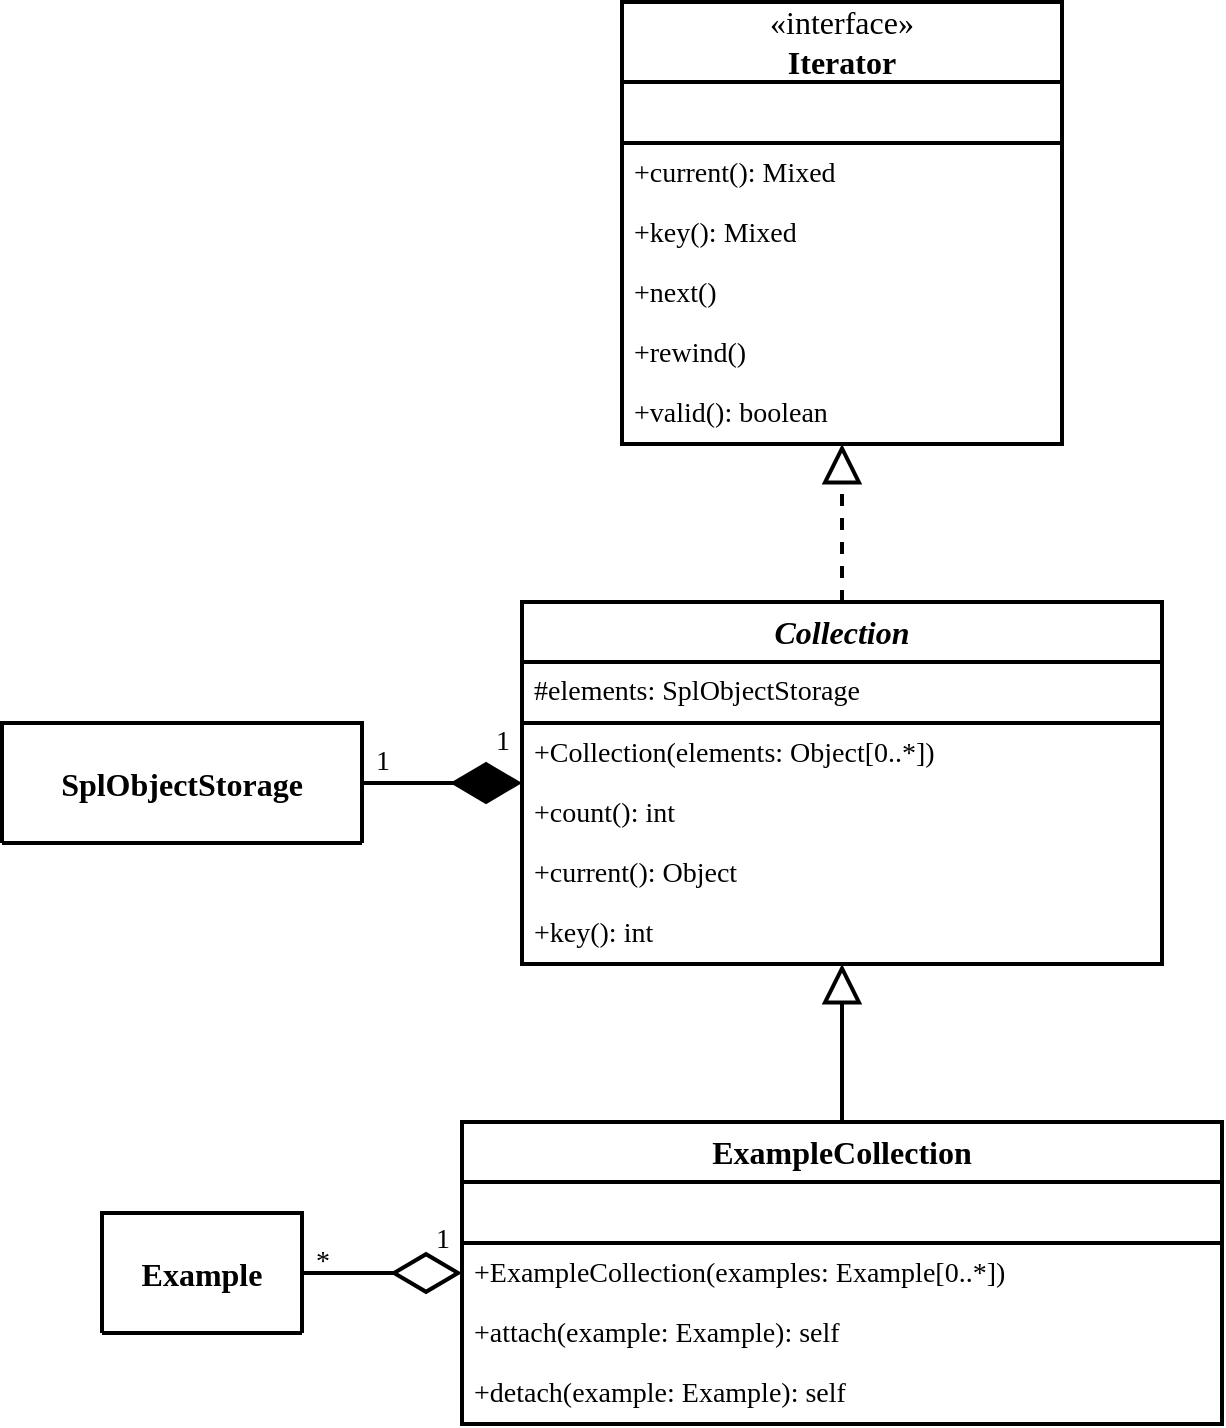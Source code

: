 <mxfile version="13.9.9" type="device" pages="5"><diagram id="HzJDjm7sdKUmM8Tuk4fB" name="collections"><mxGraphModel dx="1422" dy="856" grid="1" gridSize="10" guides="1" tooltips="1" connect="1" arrows="1" fold="1" page="1" pageScale="1" pageWidth="2336" pageHeight="1654" math="0" shadow="0"><root><mxCell id="YtUY-2kbkM7jE1DaFU9k-0"/><mxCell id="YtUY-2kbkM7jE1DaFU9k-1" parent="YtUY-2kbkM7jE1DaFU9k-0"/><mxCell id="v2nM0Q_gsC54IUN-xVkL-8" value="&lt;span&gt;Collection&lt;/span&gt;" style="swimlane;fontStyle=3;align=center;verticalAlign=middle;childLayout=stackLayout;horizontal=1;startSize=30;horizontalStack=0;resizeParent=1;resizeParentMax=0;resizeLast=0;collapsible=0;marginBottom=0;fontSize=16;fontFamily=Lucida Console;strokeWidth=2;swimlaneLine=1;rounded=0;shadow=0;glass=0;swimlaneFillColor=none;fillColor=none;labelBackgroundColor=none;labelBorderColor=none;whiteSpace=wrap;html=1;noLabel=0;expand=1;dropTarget=1;container=0;movableLabel=0;treeFolding=0;comic=0;" parent="YtUY-2kbkM7jE1DaFU9k-1" vertex="1"><mxGeometry x="340" y="380" width="320" height="181" as="geometry"><mxRectangle x="40" y="40" width="160" height="32" as="alternateBounds"/></mxGeometry></mxCell><mxCell id="v2nM0Q_gsC54IUN-xVkL-9" value="#elements: SplObjectStorage" style="text;align=left;verticalAlign=middle;spacingLeft=4;spacingRight=4;overflow=hidden;rotatable=0;points=[[0,0.5],[1,0.5]];portConstraint=eastwest;fontSize=14;fontFamily=Lucida Console;whiteSpace=wrap;strokeWidth=2;html=1;labelBackgroundColor=none;" parent="v2nM0Q_gsC54IUN-xVkL-8" vertex="1"><mxGeometry y="30" width="320" height="30" as="geometry"/></mxCell><mxCell id="v2nM0Q_gsC54IUN-xVkL-11" value="" style="line;strokeWidth=2;fillColor=none;align=left;verticalAlign=middle;spacingTop=-1;spacingLeft=3;spacingRight=3;rotatable=0;labelPosition=right;points=[];portConstraint=eastwest;fontSize=11;html=1;" parent="v2nM0Q_gsC54IUN-xVkL-8" vertex="1"><mxGeometry y="60" width="320" height="1" as="geometry"/></mxCell><mxCell id="r6J_JK4LlULFJ6nVrDtr-6" value="+Collection(elements: Object[0..*])" style="text;strokeColor=none;fillColor=none;align=left;verticalAlign=middle;spacingLeft=4;spacingRight=4;overflow=hidden;rotatable=0;points=[[0,0.5],[1,0.5]];portConstraint=eastwest;fontSize=14;fontFamily=Lucida Console;whiteSpace=wrap;html=1;fontStyle=0" parent="v2nM0Q_gsC54IUN-xVkL-8" vertex="1"><mxGeometry y="61" width="320" height="30" as="geometry"/></mxCell><mxCell id="v2nM0Q_gsC54IUN-xVkL-14" value="+count(): int" style="text;strokeColor=none;fillColor=none;align=left;verticalAlign=middle;spacingLeft=4;spacingRight=4;overflow=hidden;rotatable=0;points=[[0,0.5],[1,0.5]];portConstraint=eastwest;fontSize=14;fontFamily=Lucida Console;whiteSpace=wrap;html=1;fontStyle=0" parent="v2nM0Q_gsC54IUN-xVkL-8" vertex="1"><mxGeometry y="91" width="320" height="30" as="geometry"/></mxCell><mxCell id="v2nM0Q_gsC54IUN-xVkL-16" value="+current(): Object" style="text;strokeColor=none;fillColor=none;align=left;verticalAlign=middle;spacingLeft=4;spacingRight=4;overflow=hidden;rotatable=0;points=[[0,0.5],[1,0.5]];portConstraint=eastwest;fontSize=14;fontFamily=Lucida Console;whiteSpace=wrap;html=1;fontStyle=0" parent="v2nM0Q_gsC54IUN-xVkL-8" vertex="1"><mxGeometry y="121" width="320" height="30" as="geometry"/></mxCell><mxCell id="v2nM0Q_gsC54IUN-xVkL-17" value="+key(): int" style="text;strokeColor=none;fillColor=none;align=left;verticalAlign=middle;spacingLeft=4;spacingRight=4;overflow=hidden;rotatable=0;points=[[0,0.5],[1,0.5]];portConstraint=eastwest;fontSize=14;fontFamily=Lucida Console;whiteSpace=wrap;html=1;fontStyle=0" parent="v2nM0Q_gsC54IUN-xVkL-8" vertex="1"><mxGeometry y="151" width="320" height="30" as="geometry"/></mxCell><mxCell id="v2nM0Q_gsC54IUN-xVkL-13" style="edgeStyle=orthogonalEdgeStyle;rounded=0;orthogonalLoop=1;jettySize=auto;html=1;fontSize=14;strokeWidth=2;endArrow=block;endFill=0;anchorPointDirection=1;snapToPoint=0;fixDash=0;noJump=0;comic=0;endSize=15;startSize=5;dashed=1;" parent="YtUY-2kbkM7jE1DaFU9k-1" source="v2nM0Q_gsC54IUN-xVkL-8" target="v2nM0Q_gsC54IUN-xVkL-0" edge="1"><mxGeometry relative="1" as="geometry"><mxPoint x="1059.999" y="360" as="sourcePoint"/><mxPoint x="769.999" y="111" as="targetPoint"/><Array as="points"><mxPoint x="500" y="340"/><mxPoint x="500" y="340"/></Array></mxGeometry></mxCell><mxCell id="ymG-iNBQmfL_p_jZAI6Z-1" style="edgeStyle=orthogonalEdgeStyle;rounded=0;orthogonalLoop=1;jettySize=auto;html=1;fontSize=14;strokeWidth=2;endArrow=block;endFill=0;anchorPointDirection=1;snapToPoint=0;fixDash=0;noJump=0;comic=0;endSize=15;startSize=5;jumpStyle=gap;jumpSize=10;" parent="YtUY-2kbkM7jE1DaFU9k-1" source="r6J_JK4LlULFJ6nVrDtr-0" target="v2nM0Q_gsC54IUN-xVkL-8" edge="1"><mxGeometry relative="1" as="geometry"><mxPoint x="710" y="350" as="sourcePoint"/><mxPoint x="960" y="280" as="targetPoint"/><Array as="points"><mxPoint x="500" y="600"/><mxPoint x="500" y="600"/></Array></mxGeometry></mxCell><mxCell id="r6J_JK4LlULFJ6nVrDtr-0" value="&lt;span&gt;ExampleCollection&lt;/span&gt;" style="swimlane;fontStyle=1;align=center;verticalAlign=middle;childLayout=stackLayout;horizontal=1;startSize=30;horizontalStack=0;resizeParent=1;resizeParentMax=0;resizeLast=0;collapsible=0;marginBottom=0;fontSize=16;fontFamily=Lucida Console;strokeWidth=2;swimlaneLine=1;rounded=0;shadow=0;glass=0;swimlaneFillColor=none;fillColor=none;labelBackgroundColor=none;labelBorderColor=none;whiteSpace=wrap;html=1;noLabel=0;expand=1;dropTarget=1;container=0;movableLabel=0;treeFolding=0;comic=0;" parent="YtUY-2kbkM7jE1DaFU9k-1" vertex="1"><mxGeometry x="310" y="640" width="380" height="151" as="geometry"><mxRectangle x="40" y="40" width="160" height="32" as="alternateBounds"/></mxGeometry></mxCell><mxCell id="r6J_JK4LlULFJ6nVrDtr-1" value="&amp;nbsp;" style="text;align=left;verticalAlign=middle;spacingLeft=4;spacingRight=4;overflow=hidden;rotatable=0;points=[[0,0.5],[1,0.5]];portConstraint=eastwest;fontSize=14;fontFamily=Lucida Console;whiteSpace=wrap;strokeWidth=2;html=1;labelBackgroundColor=none;" parent="r6J_JK4LlULFJ6nVrDtr-0" vertex="1"><mxGeometry y="30" width="380" height="30" as="geometry"/></mxCell><mxCell id="r6J_JK4LlULFJ6nVrDtr-2" value="" style="line;strokeWidth=2;fillColor=none;align=left;verticalAlign=middle;spacingTop=-1;spacingLeft=3;spacingRight=3;rotatable=0;labelPosition=right;points=[];portConstraint=eastwest;fontSize=11;html=1;" parent="r6J_JK4LlULFJ6nVrDtr-0" vertex="1"><mxGeometry y="60" width="380" height="1" as="geometry"/></mxCell><mxCell id="r6J_JK4LlULFJ6nVrDtr-8" value="+ExampleCollection(examples: Example[0..*])" style="text;strokeColor=none;fillColor=none;align=left;verticalAlign=middle;spacingLeft=4;spacingRight=4;overflow=hidden;rotatable=0;points=[[0,0.5],[1,0.5]];portConstraint=eastwest;fontSize=14;fontFamily=Lucida Console;whiteSpace=wrap;html=1;fontStyle=0" parent="r6J_JK4LlULFJ6nVrDtr-0" vertex="1"><mxGeometry y="61" width="380" height="30" as="geometry"/></mxCell><mxCell id="r6J_JK4LlULFJ6nVrDtr-4" value="+attach(example: Example): self" style="text;strokeColor=none;fillColor=none;align=left;verticalAlign=middle;spacingLeft=4;spacingRight=4;overflow=hidden;rotatable=0;points=[[0,0.5],[1,0.5]];portConstraint=eastwest;fontSize=14;fontFamily=Lucida Console;whiteSpace=wrap;html=1;fontStyle=0" parent="r6J_JK4LlULFJ6nVrDtr-0" vertex="1"><mxGeometry y="91" width="380" height="30" as="geometry"/></mxCell><mxCell id="ymG-iNBQmfL_p_jZAI6Z-0" value="+detach(example: Example): self" style="text;strokeColor=none;fillColor=none;align=left;verticalAlign=middle;spacingLeft=4;spacingRight=4;overflow=hidden;rotatable=0;points=[[0,0.5],[1,0.5]];portConstraint=eastwest;fontSize=14;fontFamily=Lucida Console;whiteSpace=wrap;html=1;fontStyle=0" parent="r6J_JK4LlULFJ6nVrDtr-0" vertex="1"><mxGeometry y="121" width="380" height="30" as="geometry"/></mxCell><mxCell id="v2nM0Q_gsC54IUN-xVkL-0" value="&lt;span style=&quot;font-weight: 400&quot;&gt;«interface»&lt;/span&gt;&lt;br style=&quot;font-weight: 400&quot;&gt;Iterator" style="swimlane;fontStyle=1;align=center;verticalAlign=middle;childLayout=stackLayout;horizontal=1;startSize=40;horizontalStack=0;resizeParent=1;resizeParentMax=0;resizeLast=0;collapsible=0;marginBottom=0;fontSize=16;fontFamily=Lucida Console;strokeWidth=2;swimlaneLine=1;rounded=0;shadow=0;glass=0;swimlaneFillColor=none;fillColor=none;labelBackgroundColor=none;labelBorderColor=none;whiteSpace=wrap;html=1;noLabel=0;expand=1;dropTarget=1;container=0;movableLabel=0;treeFolding=0;comic=0;" parent="YtUY-2kbkM7jE1DaFU9k-1" vertex="1"><mxGeometry x="390" y="80" width="220" height="221" as="geometry"><mxRectangle x="40" y="40" width="160" height="32" as="alternateBounds"/></mxGeometry></mxCell><mxCell id="v2nM0Q_gsC54IUN-xVkL-1" value="&amp;nbsp;" style="text;align=left;verticalAlign=middle;spacingLeft=4;spacingRight=4;overflow=hidden;rotatable=0;points=[[0,0.5],[1,0.5]];portConstraint=eastwest;fontSize=14;fontFamily=Lucida Console;whiteSpace=wrap;strokeWidth=2;html=1;labelBackgroundColor=none;" parent="v2nM0Q_gsC54IUN-xVkL-0" vertex="1"><mxGeometry y="40" width="220" height="30" as="geometry"/></mxCell><mxCell id="v2nM0Q_gsC54IUN-xVkL-2" value="" style="line;strokeWidth=2;fillColor=none;align=left;verticalAlign=middle;spacingTop=-1;spacingLeft=3;spacingRight=3;rotatable=0;labelPosition=right;points=[];portConstraint=eastwest;fontSize=11;html=1;" parent="v2nM0Q_gsC54IUN-xVkL-0" vertex="1"><mxGeometry y="70" width="220" height="1" as="geometry"/></mxCell><mxCell id="v2nM0Q_gsC54IUN-xVkL-4" value="+current(): Mixed" style="text;strokeColor=none;fillColor=none;align=left;verticalAlign=middle;spacingLeft=4;spacingRight=4;overflow=hidden;rotatable=0;points=[[0,0.5],[1,0.5]];portConstraint=eastwest;fontSize=14;fontFamily=Lucida Console;whiteSpace=wrap;html=1;" parent="v2nM0Q_gsC54IUN-xVkL-0" vertex="1"><mxGeometry y="71" width="220" height="30" as="geometry"/></mxCell><mxCell id="v2nM0Q_gsC54IUN-xVkL-5" value="+key(): Mixed" style="text;strokeColor=none;fillColor=none;align=left;verticalAlign=middle;spacingLeft=4;spacingRight=4;overflow=hidden;rotatable=0;points=[[0,0.5],[1,0.5]];portConstraint=eastwest;fontSize=14;fontFamily=Lucida Console;whiteSpace=wrap;html=1;" parent="v2nM0Q_gsC54IUN-xVkL-0" vertex="1"><mxGeometry y="101" width="220" height="30" as="geometry"/></mxCell><mxCell id="v2nM0Q_gsC54IUN-xVkL-6" value="+next()" style="text;strokeColor=none;fillColor=none;align=left;verticalAlign=middle;spacingLeft=4;spacingRight=4;overflow=hidden;rotatable=0;points=[[0,0.5],[1,0.5]];portConstraint=eastwest;fontSize=14;fontFamily=Lucida Console;whiteSpace=wrap;html=1;" parent="v2nM0Q_gsC54IUN-xVkL-0" vertex="1"><mxGeometry y="131" width="220" height="30" as="geometry"/></mxCell><mxCell id="v2nM0Q_gsC54IUN-xVkL-3" value="+rewind()" style="text;strokeColor=none;fillColor=none;align=left;verticalAlign=middle;spacingLeft=4;spacingRight=4;overflow=hidden;rotatable=0;points=[[0,0.5],[1,0.5]];portConstraint=eastwest;fontSize=14;fontFamily=Lucida Console;whiteSpace=wrap;html=1;" parent="v2nM0Q_gsC54IUN-xVkL-0" vertex="1"><mxGeometry y="161" width="220" height="30" as="geometry"/></mxCell><mxCell id="v2nM0Q_gsC54IUN-xVkL-7" value="+valid(): boolean" style="text;strokeColor=none;fillColor=none;align=left;verticalAlign=middle;spacingLeft=4;spacingRight=4;overflow=hidden;rotatable=0;points=[[0,0.5],[1,0.5]];portConstraint=eastwest;fontSize=14;fontFamily=Lucida Console;whiteSpace=wrap;html=1;" parent="v2nM0Q_gsC54IUN-xVkL-0" vertex="1"><mxGeometry y="191" width="220" height="30" as="geometry"/></mxCell><mxCell id="CTMakyxtK0y7fn73H938-0" value="SplObjectStorage" style="swimlane;fontStyle=1;align=center;verticalAlign=middle;childLayout=stackLayout;horizontal=1;startSize=90;horizontalStack=0;resizeParent=1;resizeParentMax=0;resizeLast=0;collapsible=0;marginBottom=0;fontSize=16;fontFamily=Lucida Console;strokeWidth=2;swimlaneLine=1;rounded=0;shadow=0;glass=0;swimlaneFillColor=none;fillColor=none;labelBackgroundColor=none;labelBorderColor=none;whiteSpace=wrap;html=1;noLabel=0;expand=1;dropTarget=1;container=0;movableLabel=0;treeFolding=0;comic=0;" parent="YtUY-2kbkM7jE1DaFU9k-1" vertex="1"><mxGeometry x="80" y="440.5" width="180" height="60" as="geometry"><mxRectangle x="40" y="40" width="160" height="32" as="alternateBounds"/></mxGeometry></mxCell><mxCell id="cyIxITOREulCF7c2emZW-0" value="" style="endArrow=none;html=1;strokeWidth=2;fontFamily=Lucida Console;fontSize=14;rounded=0;startArrow=diamondThin;startFill=1;startSize=30;edgeStyle=orthogonalEdgeStyle;endSize=5;" parent="YtUY-2kbkM7jE1DaFU9k-1" source="v2nM0Q_gsC54IUN-xVkL-8" target="CTMakyxtK0y7fn73H938-0" edge="1"><mxGeometry relative="1" as="geometry"><mxPoint x="210" y="540" as="sourcePoint"/><mxPoint x="290" y="540" as="targetPoint"/><mxPoint as="offset"/><Array as="points"/></mxGeometry></mxCell><mxCell id="cyIxITOREulCF7c2emZW-1" value="1" style="edgeLabel;resizable=0;html=1;align=center;verticalAlign=bottom;fontFamily=Lucida Console;fontSize=14;labelBackgroundColor=none;" parent="cyIxITOREulCF7c2emZW-0" connectable="0" vertex="1"><mxGeometry x="-1" relative="1" as="geometry"><mxPoint x="-10" y="-10.5" as="offset"/></mxGeometry></mxCell><mxCell id="cyIxITOREulCF7c2emZW-2" value="1" style="edgeLabel;resizable=0;html=1;align=center;verticalAlign=bottom;fontFamily=Lucida Console;fontSize=14;labelBackgroundColor=none;" parent="cyIxITOREulCF7c2emZW-0" connectable="0" vertex="1"><mxGeometry x="1" relative="1" as="geometry"><mxPoint x="10" y="-0.5" as="offset"/></mxGeometry></mxCell><mxCell id="cyIxITOREulCF7c2emZW-3" value="Example" style="swimlane;fontStyle=1;align=center;verticalAlign=middle;childLayout=stackLayout;horizontal=1;startSize=90;horizontalStack=0;resizeParent=1;resizeParentMax=0;resizeLast=0;collapsible=0;marginBottom=0;fontSize=16;fontFamily=Lucida Console;strokeWidth=2;swimlaneLine=1;rounded=0;shadow=0;glass=0;swimlaneFillColor=none;fillColor=none;labelBackgroundColor=none;labelBorderColor=none;whiteSpace=wrap;html=1;noLabel=0;expand=1;dropTarget=1;container=0;movableLabel=0;treeFolding=0;comic=0;" parent="YtUY-2kbkM7jE1DaFU9k-1" vertex="1"><mxGeometry x="130" y="685.5" width="100" height="60" as="geometry"><mxRectangle x="40" y="40" width="160" height="32" as="alternateBounds"/></mxGeometry></mxCell><mxCell id="XWoYmhlV0tuMr-WVBPb5-0" value="" style="endArrow=none;html=1;strokeWidth=2;fontFamily=Lucida Console;fontSize=14;rounded=0;startArrow=diamondThin;startFill=0;startSize=30;edgeStyle=orthogonalEdgeStyle;endSize=5;" parent="YtUY-2kbkM7jE1DaFU9k-1" source="r6J_JK4LlULFJ6nVrDtr-0" target="cyIxITOREulCF7c2emZW-3" edge="1"><mxGeometry relative="1" as="geometry"><mxPoint x="750" y="740" as="sourcePoint"/><mxPoint x="830" y="740" as="targetPoint"/><mxPoint as="offset"/><Array as="points"/></mxGeometry></mxCell><mxCell id="XWoYmhlV0tuMr-WVBPb5-1" value="1" style="edgeLabel;resizable=0;html=1;align=center;verticalAlign=bottom;fontFamily=Lucida Console;fontSize=14;labelBackgroundColor=none;" parent="XWoYmhlV0tuMr-WVBPb5-0" connectable="0" vertex="1"><mxGeometry x="-1" relative="1" as="geometry"><mxPoint x="-10" y="-5.52" as="offset"/></mxGeometry></mxCell><mxCell id="XWoYmhlV0tuMr-WVBPb5-2" value="*" style="edgeLabel;resizable=0;html=1;align=center;verticalAlign=bottom;fontFamily=Lucida Console;fontSize=14;labelBackgroundColor=none;" parent="XWoYmhlV0tuMr-WVBPb5-0" connectable="0" vertex="1"><mxGeometry x="1" relative="1" as="geometry"><mxPoint x="10" y="4.5" as="offset"/></mxGeometry></mxCell></root></mxGraphModel></diagram><diagram name="autoloader" id="-rNI0J8mjfEAYsX0GZvK"><mxGraphModel dx="1634" dy="822" grid="1" gridSize="10" guides="1" tooltips="1" connect="1" arrows="1" fold="1" page="1" pageScale="1" pageWidth="2336" pageHeight="1654" math="0" shadow="0"><root><mxCell id="LexonDIPVUYyu0fT80gv-0"/><mxCell id="LexonDIPVUYyu0fT80gv-1" parent="LexonDIPVUYyu0fT80gv-0"/><mxCell id="LexonDIPVUYyu0fT80gv-11" value="&lt;span&gt;Autoloader&lt;/span&gt;" style="swimlane;fontStyle=1;align=center;verticalAlign=middle;childLayout=stackLayout;horizontal=1;startSize=30;horizontalStack=0;resizeParent=1;resizeParentMax=0;resizeLast=0;collapsible=0;marginBottom=0;fontSize=16;fontFamily=Lucida Console;strokeWidth=2;swimlaneLine=1;rounded=0;shadow=0;glass=0;swimlaneFillColor=none;fillColor=none;labelBackgroundColor=none;labelBorderColor=none;whiteSpace=wrap;html=1;noLabel=0;expand=1;dropTarget=1;container=0;movableLabel=0;treeFolding=0;comic=0;" parent="LexonDIPVUYyu0fT80gv-1" vertex="1"><mxGeometry x="80" y="80" width="240" height="121" as="geometry"><mxRectangle x="40" y="40" width="160" height="32" as="alternateBounds"/></mxGeometry></mxCell><mxCell id="LexonDIPVUYyu0fT80gv-12" value="&amp;nbsp;" style="text;align=left;verticalAlign=middle;spacingLeft=4;spacingRight=4;overflow=hidden;rotatable=0;points=[[0,0.5],[1,0.5]];portConstraint=eastwest;fontSize=14;fontFamily=Lucida Console;whiteSpace=wrap;strokeWidth=2;html=1;labelBackgroundColor=none;" parent="LexonDIPVUYyu0fT80gv-11" vertex="1"><mxGeometry y="30" width="240" height="30" as="geometry"/></mxCell><mxCell id="LexonDIPVUYyu0fT80gv-13" value="" style="line;strokeWidth=2;fillColor=none;align=left;verticalAlign=middle;spacingTop=-1;spacingLeft=3;spacingRight=3;rotatable=0;labelPosition=right;points=[];portConstraint=eastwest;fontSize=11;html=1;" parent="LexonDIPVUYyu0fT80gv-11" vertex="1"><mxGeometry y="60" width="240" height="1" as="geometry"/></mxCell><mxCell id="LexonDIPVUYyu0fT80gv-14" value="+register()" style="text;strokeColor=none;fillColor=none;align=left;verticalAlign=middle;spacingLeft=4;spacingRight=4;overflow=hidden;rotatable=0;points=[[0,0.5],[1,0.5]];portConstraint=eastwest;fontSize=14;fontFamily=Lucida Console;whiteSpace=wrap;html=1;fontStyle=0" parent="LexonDIPVUYyu0fT80gv-11" vertex="1"><mxGeometry y="61" width="240" height="30" as="geometry"/></mxCell><mxCell id="LexonDIPVUYyu0fT80gv-15" value="#load(className: String)" style="text;strokeColor=none;fillColor=none;align=left;verticalAlign=middle;spacingLeft=4;spacingRight=4;overflow=hidden;rotatable=0;points=[[0,0.5],[1,0.5]];portConstraint=eastwest;fontSize=14;fontFamily=Lucida Console;whiteSpace=wrap;html=1;fontStyle=0" parent="LexonDIPVUYyu0fT80gv-11" vertex="1"><mxGeometry y="91" width="240" height="30" as="geometry"/></mxCell></root></mxGraphModel></diagram><diagram name="connections" id="7EB7TgY6-iYrFRUCBnvo"><mxGraphModel dx="1634" dy="822" grid="1" gridSize="10" guides="1" tooltips="1" connect="1" arrows="1" fold="1" page="1" pageScale="1" pageWidth="2336" pageHeight="1654" math="0" shadow="0"><root><mxCell id="l5bSqt2Yp6Se5GuV9gUh-0"/><mxCell id="l5bSqt2Yp6Se5GuV9gUh-1" parent="l5bSqt2Yp6Se5GuV9gUh-0"/><mxCell id="l5bSqt2Yp6Se5GuV9gUh-12" style="edgeStyle=orthogonalEdgeStyle;rounded=0;orthogonalLoop=1;jettySize=auto;html=1;fontSize=14;strokeWidth=2;endArrow=block;endFill=0;anchorPointDirection=1;snapToPoint=0;fixDash=0;noJump=0;comic=0;endSize=15;startSize=5;" parent="l5bSqt2Yp6Se5GuV9gUh-1" source="l5bSqt2Yp6Se5GuV9gUh-37" target="l5bSqt2Yp6Se5GuV9gUh-42" edge="1"><mxGeometry relative="1" as="geometry"><mxPoint x="415.0" y="419" as="sourcePoint"/><mxPoint x="420" y="180" as="targetPoint"/><Array as="points"/></mxGeometry></mxCell><mxCell id="l5bSqt2Yp6Se5GuV9gUh-13" style="edgeStyle=orthogonalEdgeStyle;rounded=0;orthogonalLoop=1;jettySize=auto;html=1;fontSize=14;strokeWidth=2;endArrow=block;endFill=0;anchorPointDirection=1;snapToPoint=0;fixDash=0;noJump=0;comic=0;endSize=15;startSize=5;" parent="l5bSqt2Yp6Se5GuV9gUh-1" source="l5bSqt2Yp6Se5GuV9gUh-55" target="l5bSqt2Yp6Se5GuV9gUh-37" edge="1"><mxGeometry relative="1" as="geometry"><mxPoint x="800" y="440" as="sourcePoint"/><mxPoint x="650" y="361" as="targetPoint"/><Array as="points"/></mxGeometry></mxCell><mxCell id="l5bSqt2Yp6Se5GuV9gUh-14" style="edgeStyle=orthogonalEdgeStyle;rounded=0;orthogonalLoop=1;jettySize=auto;html=1;fontSize=14;strokeWidth=2;endArrow=block;endFill=0;anchorPointDirection=1;snapToPoint=0;fixDash=0;noJump=0;comic=0;endSize=15;startSize=5;" parent="l5bSqt2Yp6Se5GuV9gUh-1" source="l5bSqt2Yp6Se5GuV9gUh-51" target="l5bSqt2Yp6Se5GuV9gUh-37" edge="1"><mxGeometry relative="1" as="geometry"><mxPoint x="250" y="600" as="sourcePoint"/><mxPoint x="460" y="521" as="targetPoint"/><Array as="points"/></mxGeometry></mxCell><mxCell id="l5bSqt2Yp6Se5GuV9gUh-15" value="" style="endArrow=none;html=1;strokeWidth=2;fontFamily=Lucida Console;fontSize=14;rounded=0;startArrow=diamondThin;startFill=0;startSize=30;edgeStyle=orthogonalEdgeStyle;endSize=5;" parent="l5bSqt2Yp6Se5GuV9gUh-1" source="l5bSqt2Yp6Se5GuV9gUh-42" target="l5bSqt2Yp6Se5GuV9gUh-26" edge="1"><mxGeometry relative="1" as="geometry"><mxPoint x="580" as="sourcePoint"/><mxPoint x="680" as="targetPoint"/><mxPoint as="offset"/><Array as="points"><mxPoint x="580" y="220"/><mxPoint x="580" y="220"/></Array></mxGeometry></mxCell><mxCell id="l5bSqt2Yp6Se5GuV9gUh-16" value="1" style="edgeLabel;resizable=0;html=1;align=center;verticalAlign=bottom;fontFamily=Lucida Console;fontSize=14;labelBackgroundColor=none;" parent="l5bSqt2Yp6Se5GuV9gUh-15" connectable="0" vertex="1"><mxGeometry x="-1" relative="1" as="geometry"><mxPoint x="10" y="-5.52" as="offset"/></mxGeometry></mxCell><mxCell id="l5bSqt2Yp6Se5GuV9gUh-17" value="1" style="edgeLabel;resizable=0;html=1;align=center;verticalAlign=bottom;fontFamily=Lucida Console;fontSize=14;labelBackgroundColor=none;" parent="l5bSqt2Yp6Se5GuV9gUh-15" connectable="0" vertex="1"><mxGeometry x="1" relative="1" as="geometry"><mxPoint x="-10" y="-5.52" as="offset"/></mxGeometry></mxCell><mxCell id="l5bSqt2Yp6Se5GuV9gUh-26" value="Database" style="swimlane;fontStyle=1;align=center;verticalAlign=middle;childLayout=stackLayout;horizontal=1;startSize=30;horizontalStack=0;resizeParent=1;resizeParentMax=0;resizeLast=0;collapsible=0;marginBottom=0;fontSize=16;fontFamily=Lucida Console;strokeWidth=2;swimlaneLine=1;rounded=0;shadow=0;glass=0;swimlaneFillColor=none;fillColor=none;labelBackgroundColor=none;labelBorderColor=none;whiteSpace=wrap;html=1;noLabel=0;expand=1;dropTarget=1;container=0;movableLabel=0;treeFolding=0;comic=0;" parent="l5bSqt2Yp6Se5GuV9gUh-1" vertex="1"><mxGeometry x="620" y="79" width="240" height="341" as="geometry"><mxRectangle x="40" y="40" width="160" height="32" as="alternateBounds"/></mxGeometry></mxCell><mxCell id="l5bSqt2Yp6Se5GuV9gUh-28" value="#host: String" style="text;align=left;verticalAlign=middle;spacingLeft=4;spacingRight=4;overflow=hidden;rotatable=0;points=[[0,0.5],[1,0.5]];portConstraint=eastwest;fontSize=14;fontFamily=Lucida Console;whiteSpace=wrap;strokeWidth=2;html=1;" parent="l5bSqt2Yp6Se5GuV9gUh-26" vertex="1"><mxGeometry y="30" width="240" height="30" as="geometry"/></mxCell><mxCell id="l5bSqt2Yp6Se5GuV9gUh-27" value="#name: String" style="text;align=left;verticalAlign=middle;spacingLeft=4;spacingRight=4;overflow=hidden;rotatable=0;points=[[0,0.5],[1,0.5]];portConstraint=eastwest;fontSize=14;fontFamily=Lucida Console;whiteSpace=wrap;strokeWidth=2;html=1;" parent="l5bSqt2Yp6Se5GuV9gUh-26" vertex="1"><mxGeometry y="60" width="240" height="30" as="geometry"/></mxCell><mxCell id="l5bSqt2Yp6Se5GuV9gUh-29" value="#user: String" style="text;align=left;verticalAlign=middle;spacingLeft=4;spacingRight=4;overflow=hidden;rotatable=0;points=[[0,0.5],[1,0.5]];portConstraint=eastwest;fontSize=14;fontFamily=Lucida Console;whiteSpace=wrap;strokeWidth=2;html=1;" parent="l5bSqt2Yp6Se5GuV9gUh-26" vertex="1"><mxGeometry y="90" width="240" height="30" as="geometry"/></mxCell><mxCell id="l5bSqt2Yp6Se5GuV9gUh-30" value="#password: String" style="text;align=left;verticalAlign=middle;spacingLeft=4;spacingRight=4;overflow=hidden;rotatable=0;points=[[0,0.5],[1,0.5]];portConstraint=eastwest;fontSize=14;fontFamily=Lucida Console;whiteSpace=wrap;strokeWidth=2;html=1;" parent="l5bSqt2Yp6Se5GuV9gUh-26" vertex="1"><mxGeometry y="120" width="240" height="30" as="geometry"/></mxCell><mxCell id="l5bSqt2Yp6Se5GuV9gUh-31" value="" style="line;strokeWidth=2;fillColor=none;align=left;verticalAlign=middle;spacingTop=-1;spacingLeft=3;spacingRight=3;rotatable=0;labelPosition=right;points=[];portConstraint=eastwest;fontSize=11;html=1;" parent="l5bSqt2Yp6Se5GuV9gUh-26" vertex="1"><mxGeometry y="150" width="240" height="1" as="geometry"/></mxCell><mxCell id="l5bSqt2Yp6Se5GuV9gUh-32" value="+Database(host: String,&lt;br&gt;&amp;nbsp; &amp;nbsp; &amp;nbsp; &amp;nbsp; &amp;nbsp; name: String,&lt;br&gt;&amp;nbsp; &amp;nbsp; &amp;nbsp; &amp;nbsp; &amp;nbsp; user: String,&lt;br&gt;&amp;nbsp; &amp;nbsp; &amp;nbsp; &amp;nbsp; &amp;nbsp; password: String)" style="text;strokeColor=none;fillColor=none;align=left;verticalAlign=middle;spacingLeft=4;spacingRight=4;overflow=hidden;rotatable=0;points=[[0,0.5],[1,0.5]];portConstraint=eastwest;fontSize=14;fontFamily=Lucida Console;whiteSpace=wrap;html=1;" parent="l5bSqt2Yp6Se5GuV9gUh-26" vertex="1"><mxGeometry y="151" width="240" height="70" as="geometry"/></mxCell><mxCell id="l5bSqt2Yp6Se5GuV9gUh-33" value="+getName(): String" style="text;strokeColor=none;fillColor=none;align=left;verticalAlign=middle;spacingLeft=4;spacingRight=4;overflow=hidden;rotatable=0;points=[[0,0.5],[1,0.5]];portConstraint=eastwest;fontSize=14;fontFamily=Lucida Console;whiteSpace=wrap;html=1;" parent="l5bSqt2Yp6Se5GuV9gUh-26" vertex="1"><mxGeometry y="221" width="240" height="30" as="geometry"/></mxCell><mxCell id="l5bSqt2Yp6Se5GuV9gUh-34" value="+getHost(): String" style="text;strokeColor=none;fillColor=none;align=left;verticalAlign=middle;spacingLeft=4;spacingRight=4;overflow=hidden;rotatable=0;points=[[0,0.5],[1,0.5]];portConstraint=eastwest;fontSize=14;fontFamily=Lucida Console;whiteSpace=wrap;html=1;" parent="l5bSqt2Yp6Se5GuV9gUh-26" vertex="1"><mxGeometry y="251" width="240" height="30" as="geometry"/></mxCell><mxCell id="l5bSqt2Yp6Se5GuV9gUh-35" value="+getUser(): String" style="text;strokeColor=none;fillColor=none;align=left;verticalAlign=middle;spacingLeft=4;spacingRight=4;overflow=hidden;rotatable=0;points=[[0,0.5],[1,0.5]];portConstraint=eastwest;fontSize=14;fontFamily=Lucida Console;whiteSpace=wrap;html=1;" parent="l5bSqt2Yp6Se5GuV9gUh-26" vertex="1"><mxGeometry y="281" width="240" height="30" as="geometry"/></mxCell><mxCell id="l5bSqt2Yp6Se5GuV9gUh-36" value="+getPassword(): String" style="text;strokeColor=none;fillColor=none;align=left;verticalAlign=middle;spacingLeft=4;spacingRight=4;overflow=hidden;rotatable=0;points=[[0,0.5],[1,0.5]];portConstraint=eastwest;fontSize=14;fontFamily=Lucida Console;whiteSpace=wrap;html=1;" parent="l5bSqt2Yp6Se5GuV9gUh-26" vertex="1"><mxGeometry y="311" width="240" height="30" as="geometry"/></mxCell><mxCell id="l5bSqt2Yp6Se5GuV9gUh-37" value="&lt;i&gt;ConnectionWithPDO&lt;/i&gt;" style="swimlane;fontStyle=1;align=center;verticalAlign=middle;childLayout=stackLayout;horizontal=1;startSize=30;horizontalStack=0;resizeParent=1;resizeParentMax=0;resizeLast=0;collapsible=0;marginBottom=0;fontSize=16;fontFamily=Lucida Console;strokeWidth=2;swimlaneLine=1;rounded=0;shadow=0;glass=0;swimlaneFillColor=none;fillColor=none;labelBackgroundColor=none;labelBorderColor=none;whiteSpace=wrap;html=1;noLabel=0;expand=1;dropTarget=1;container=0;movableLabel=0;treeFolding=0;comic=0;" parent="l5bSqt2Yp6Se5GuV9gUh-1" vertex="1"><mxGeometry x="260" y="430" width="240" height="121" as="geometry"><mxRectangle x="40" y="40" width="160" height="32" as="alternateBounds"/></mxGeometry></mxCell><mxCell id="l5bSqt2Yp6Se5GuV9gUh-38" value="#pdo: PDO" style="text;align=left;verticalAlign=middle;spacingLeft=4;spacingRight=4;overflow=hidden;rotatable=0;points=[[0,0.5],[1,0.5]];portConstraint=eastwest;fontSize=14;fontFamily=Lucida Console;whiteSpace=wrap;strokeWidth=2;html=1;" parent="l5bSqt2Yp6Se5GuV9gUh-37" vertex="1"><mxGeometry y="30" width="240" height="30" as="geometry"/></mxCell><mxCell id="l5bSqt2Yp6Se5GuV9gUh-39" value="#pdoStatement: PDOStatement" style="text;align=left;verticalAlign=middle;spacingLeft=4;spacingRight=4;overflow=hidden;rotatable=0;points=[[0,0.5],[1,0.5]];portConstraint=eastwest;fontSize=14;fontFamily=Lucida Console;whiteSpace=wrap;strokeWidth=2;html=1;" parent="l5bSqt2Yp6Se5GuV9gUh-37" vertex="1"><mxGeometry y="60" width="240" height="30" as="geometry"/></mxCell><mxCell id="l5bSqt2Yp6Se5GuV9gUh-40" value="" style="line;strokeWidth=2;fillColor=none;align=left;verticalAlign=middle;spacingTop=-1;spacingLeft=3;spacingRight=3;rotatable=0;labelPosition=right;points=[];portConstraint=eastwest;fontSize=11;html=1;" parent="l5bSqt2Yp6Se5GuV9gUh-37" vertex="1"><mxGeometry y="90" width="240" height="1" as="geometry"/></mxCell><mxCell id="l5bSqt2Yp6Se5GuV9gUh-41" value="+getPdo(): PDO" style="text;strokeColor=none;fillColor=none;align=left;verticalAlign=middle;spacingLeft=4;spacingRight=4;overflow=hidden;rotatable=0;points=[[0,0.5],[1,0.5]];portConstraint=eastwest;fontSize=14;fontFamily=Lucida Console;whiteSpace=wrap;html=1;" parent="l5bSqt2Yp6Se5GuV9gUh-37" vertex="1"><mxGeometry y="91" width="240" height="30" as="geometry"/></mxCell><mxCell id="l5bSqt2Yp6Se5GuV9gUh-42" value="&lt;i&gt;DBMSConnection&lt;/i&gt;" style="swimlane;fontStyle=1;align=center;verticalAlign=middle;childLayout=stackLayout;horizontal=1;startSize=30;horizontalStack=0;resizeParent=1;resizeParentMax=0;resizeLast=0;collapsible=0;marginBottom=0;fontSize=16;fontFamily=Lucida Console;strokeWidth=2;swimlaneLine=1;rounded=0;shadow=0;glass=0;swimlaneFillColor=none;fillColor=none;labelBackgroundColor=none;labelBorderColor=none;whiteSpace=wrap;html=1;noLabel=0;expand=1;dropTarget=1;container=0;movableLabel=0;treeFolding=0;comic=0;" parent="l5bSqt2Yp6Se5GuV9gUh-1" vertex="1"><mxGeometry x="220" y="79" width="320" height="271" as="geometry"><mxRectangle x="40" y="40" width="160" height="32" as="alternateBounds"/></mxGeometry></mxCell><mxCell id="l5bSqt2Yp6Se5GuV9gUh-43" value="#database: Database" style="text;align=left;verticalAlign=middle;spacingLeft=4;spacingRight=4;overflow=hidden;rotatable=0;points=[[0,0.5],[1,0.5]];portConstraint=eastwest;fontSize=14;fontFamily=Lucida Console;whiteSpace=wrap;strokeWidth=2;html=1;" parent="l5bSqt2Yp6Se5GuV9gUh-42" vertex="1"><mxGeometry y="30" width="320" height="30" as="geometry"/></mxCell><mxCell id="l5bSqt2Yp6Se5GuV9gUh-44" value="" style="line;strokeWidth=2;fillColor=none;align=left;verticalAlign=middle;spacingTop=-1;spacingLeft=3;spacingRight=3;rotatable=0;labelPosition=right;points=[];portConstraint=eastwest;fontSize=11;html=1;" parent="l5bSqt2Yp6Se5GuV9gUh-42" vertex="1"><mxGeometry y="60" width="320" height="1" as="geometry"/></mxCell><mxCell id="l5bSqt2Yp6Se5GuV9gUh-45" value="+DBMSConnection(database: Database)" style="text;strokeColor=none;fillColor=none;align=left;verticalAlign=middle;spacingLeft=4;spacingRight=4;overflow=hidden;rotatable=0;points=[[0,0.5],[1,0.5]];portConstraint=eastwest;fontSize=14;fontFamily=Lucida Console;whiteSpace=wrap;html=1;fontStyle=2;" parent="l5bSqt2Yp6Se5GuV9gUh-42" vertex="1"><mxGeometry y="61" width="320" height="30" as="geometry"/></mxCell><mxCell id="l5bSqt2Yp6Se5GuV9gUh-46" value="+prepare(query: String): self" style="text;strokeColor=none;fillColor=none;align=left;verticalAlign=middle;spacingLeft=4;spacingRight=4;overflow=hidden;rotatable=0;points=[[0,0.5],[1,0.5]];portConstraint=eastwest;fontSize=14;fontFamily=Lucida Console;whiteSpace=wrap;html=1;fontStyle=2;" parent="l5bSqt2Yp6Se5GuV9gUh-42" vertex="1"><mxGeometry y="91" width="320" height="30" as="geometry"/></mxCell><mxCell id="l5bSqt2Yp6Se5GuV9gUh-47" value="+execute(parameters: Mixed[]): self" style="text;strokeColor=none;fillColor=none;align=left;verticalAlign=middle;spacingLeft=4;spacingRight=4;overflow=hidden;rotatable=0;points=[[0,0.5],[1,0.5]];portConstraint=eastwest;fontSize=14;fontFamily=Lucida Console;whiteSpace=wrap;html=1;fontStyle=2;" parent="l5bSqt2Yp6Se5GuV9gUh-42" vertex="1"><mxGeometry y="121" width="320" height="30" as="geometry"/></mxCell><mxCell id="l5bSqt2Yp6Se5GuV9gUh-48" value="+fetchAll(): Mixed[]" style="text;strokeColor=none;fillColor=none;align=left;verticalAlign=middle;spacingLeft=4;spacingRight=4;overflow=hidden;rotatable=0;points=[[0,0.5],[1,0.5]];portConstraint=eastwest;fontSize=14;fontFamily=Lucida Console;whiteSpace=wrap;html=1;fontStyle=2;" parent="l5bSqt2Yp6Se5GuV9gUh-42" vertex="1"><mxGeometry y="151" width="320" height="30" as="geometry"/></mxCell><mxCell id="Js2mXpjOB9VkBd7anRUe-0" value="+fetchOne(): Mixed[]" style="text;strokeColor=none;fillColor=none;align=left;verticalAlign=middle;spacingLeft=4;spacingRight=4;overflow=hidden;rotatable=0;points=[[0,0.5],[1,0.5]];portConstraint=eastwest;fontSize=14;fontFamily=Lucida Console;whiteSpace=wrap;html=1;fontStyle=2;" parent="l5bSqt2Yp6Se5GuV9gUh-42" vertex="1"><mxGeometry y="181" width="320" height="30" as="geometry"/></mxCell><mxCell id="l5bSqt2Yp6Se5GuV9gUh-49" value="+getInsertId(): int" style="text;strokeColor=none;fillColor=none;align=left;verticalAlign=middle;spacingLeft=4;spacingRight=4;overflow=hidden;rotatable=0;points=[[0,0.5],[1,0.5]];portConstraint=eastwest;fontSize=14;fontFamily=Lucida Console;whiteSpace=wrap;html=1;fontStyle=2;" parent="l5bSqt2Yp6Se5GuV9gUh-42" vertex="1"><mxGeometry y="211" width="320" height="30" as="geometry"/></mxCell><mxCell id="l5bSqt2Yp6Se5GuV9gUh-50" value="+getAffectRows(): int" style="text;strokeColor=none;fillColor=none;align=left;verticalAlign=middle;spacingLeft=4;spacingRight=4;overflow=hidden;rotatable=0;points=[[0,0.5],[1,0.5]];portConstraint=eastwest;fontSize=14;fontFamily=Lucida Console;whiteSpace=wrap;html=1;fontStyle=2;" parent="l5bSqt2Yp6Se5GuV9gUh-42" vertex="1"><mxGeometry y="241" width="320" height="30" as="geometry"/></mxCell><mxCell id="l5bSqt2Yp6Se5GuV9gUh-51" value="MySQLConnection" style="swimlane;fontStyle=1;align=center;verticalAlign=middle;childLayout=stackLayout;horizontal=1;startSize=30;horizontalStack=0;resizeParent=1;resizeParentMax=0;resizeLast=0;collapsible=0;marginBottom=0;fontSize=16;fontFamily=Lucida Console;strokeWidth=2;swimlaneLine=1;rounded=0;shadow=0;glass=0;swimlaneFillColor=none;fillColor=none;labelBackgroundColor=none;labelBorderColor=none;whiteSpace=wrap;html=1;noLabel=0;expand=1;dropTarget=1;container=0;movableLabel=0;treeFolding=0;comic=0;" parent="l5bSqt2Yp6Se5GuV9gUh-1" vertex="1"><mxGeometry x="420" y="620" width="180" height="91" as="geometry"><mxRectangle x="40" y="40" width="160" height="32" as="alternateBounds"/></mxGeometry></mxCell><mxCell id="l5bSqt2Yp6Se5GuV9gUh-52" value="&amp;nbsp;" style="text;strokeColor=none;fillColor=none;align=left;verticalAlign=middle;spacingLeft=4;spacingRight=4;overflow=hidden;rotatable=0;points=[[0,0.5],[1,0.5]];portConstraint=eastwest;fontSize=14;fontFamily=Lucida Console;whiteSpace=wrap;html=1;" parent="l5bSqt2Yp6Se5GuV9gUh-51" vertex="1"><mxGeometry y="30" width="180" height="30" as="geometry"/></mxCell><mxCell id="l5bSqt2Yp6Se5GuV9gUh-53" value="" style="line;strokeWidth=2;fillColor=none;align=left;verticalAlign=middle;spacingTop=-1;spacingLeft=3;spacingRight=3;rotatable=0;labelPosition=right;points=[];portConstraint=eastwest;fontSize=11;html=1;" parent="l5bSqt2Yp6Se5GuV9gUh-51" vertex="1"><mxGeometry y="60" width="180" height="1" as="geometry"/></mxCell><mxCell id="l5bSqt2Yp6Se5GuV9gUh-54" value="&amp;nbsp;" style="text;strokeColor=none;fillColor=none;align=left;verticalAlign=middle;spacingLeft=4;spacingRight=4;overflow=hidden;rotatable=0;points=[[0,0.5],[1,0.5]];portConstraint=eastwest;fontSize=14;fontFamily=Lucida Console;whiteSpace=wrap;html=1;" parent="l5bSqt2Yp6Se5GuV9gUh-51" vertex="1"><mxGeometry y="61" width="180" height="30" as="geometry"/></mxCell><mxCell id="l5bSqt2Yp6Se5GuV9gUh-55" value="PostgreSQLConnection" style="swimlane;fontStyle=1;align=center;verticalAlign=middle;childLayout=stackLayout;horizontal=1;startSize=30;horizontalStack=0;resizeParent=1;resizeParentMax=0;resizeLast=0;collapsible=0;marginBottom=0;fontSize=16;fontFamily=Lucida Console;strokeWidth=2;swimlaneLine=1;rounded=0;shadow=0;glass=0;swimlaneFillColor=none;fillColor=none;labelBackgroundColor=none;labelBorderColor=none;whiteSpace=wrap;html=1;noLabel=0;expand=1;dropTarget=1;container=0;movableLabel=0;treeFolding=0;comic=0;" parent="l5bSqt2Yp6Se5GuV9gUh-1" vertex="1"><mxGeometry x="160" y="620" width="220" height="91" as="geometry"><mxRectangle x="40" y="40" width="160" height="32" as="alternateBounds"/></mxGeometry></mxCell><mxCell id="l5bSqt2Yp6Se5GuV9gUh-56" value="&amp;nbsp;" style="text;strokeColor=none;fillColor=none;align=left;verticalAlign=middle;spacingLeft=4;spacingRight=4;overflow=hidden;rotatable=0;points=[[0,0.5],[1,0.5]];portConstraint=eastwest;fontSize=14;fontFamily=Lucida Console;whiteSpace=wrap;html=1;" parent="l5bSqt2Yp6Se5GuV9gUh-55" vertex="1"><mxGeometry y="30" width="220" height="30" as="geometry"/></mxCell><mxCell id="l5bSqt2Yp6Se5GuV9gUh-57" value="" style="line;strokeWidth=2;fillColor=none;align=left;verticalAlign=middle;spacingTop=-1;spacingLeft=3;spacingRight=3;rotatable=0;labelPosition=right;points=[];portConstraint=eastwest;fontSize=11;html=1;" parent="l5bSqt2Yp6Se5GuV9gUh-55" vertex="1"><mxGeometry y="60" width="220" height="1" as="geometry"/></mxCell><mxCell id="l5bSqt2Yp6Se5GuV9gUh-58" value="&amp;nbsp;" style="text;strokeColor=none;fillColor=none;align=left;verticalAlign=middle;spacingLeft=4;spacingRight=4;overflow=hidden;rotatable=0;points=[[0,0.5],[1,0.5]];portConstraint=eastwest;fontSize=14;fontFamily=Lucida Console;whiteSpace=wrap;html=1;" parent="l5bSqt2Yp6Se5GuV9gUh-55" vertex="1"><mxGeometry y="61" width="220" height="30" as="geometry"/></mxCell><mxCell id="l5bSqt2Yp6Se5GuV9gUh-61" value="PDO" style="swimlane;fontStyle=1;align=center;verticalAlign=middle;childLayout=stackLayout;horizontal=1;startSize=90;horizontalStack=0;resizeParent=1;resizeParentMax=0;resizeLast=0;collapsible=0;marginBottom=0;fontSize=16;fontFamily=Lucida Console;strokeWidth=2;swimlaneLine=1;rounded=0;shadow=0;glass=0;swimlaneFillColor=none;fillColor=none;labelBackgroundColor=none;labelBorderColor=none;whiteSpace=wrap;html=1;noLabel=0;expand=1;dropTarget=1;container=0;movableLabel=0;treeFolding=0;comic=0;" parent="l5bSqt2Yp6Se5GuV9gUh-1" vertex="1"><mxGeometry x="60" y="410" width="100" height="60" as="geometry"><mxRectangle x="40" y="40" width="160" height="32" as="alternateBounds"/></mxGeometry></mxCell><mxCell id="K0OEOzLwbV9RSXfgfABl-0" value="" style="endArrow=none;html=1;strokeWidth=2;fontFamily=Lucida Console;fontSize=14;rounded=0;startArrow=diamondThin;startFill=1;startSize=30;edgeStyle=orthogonalEdgeStyle;endSize=5;" edge="1" parent="l5bSqt2Yp6Se5GuV9gUh-1" source="l5bSqt2Yp6Se5GuV9gUh-37" target="l5bSqt2Yp6Se5GuV9gUh-61"><mxGeometry relative="1" as="geometry"><mxPoint x="90" y="570" as="sourcePoint"/><mxPoint x="170" y="570" as="targetPoint"/><mxPoint as="offset"/><Array as="points"><mxPoint x="220" y="491"/><mxPoint x="220" y="440"/></Array></mxGeometry></mxCell><mxCell id="K0OEOzLwbV9RSXfgfABl-3" value="PDOStatement" style="swimlane;fontStyle=1;align=center;verticalAlign=middle;childLayout=stackLayout;horizontal=1;startSize=90;horizontalStack=0;resizeParent=1;resizeParentMax=0;resizeLast=0;collapsible=0;marginBottom=0;fontSize=16;fontFamily=Lucida Console;strokeWidth=2;swimlaneLine=1;rounded=0;shadow=0;glass=0;swimlaneFillColor=none;fillColor=none;labelBackgroundColor=none;labelBorderColor=none;whiteSpace=wrap;html=1;noLabel=0;expand=1;dropTarget=1;container=0;movableLabel=0;treeFolding=0;comic=0;" vertex="1" parent="l5bSqt2Yp6Se5GuV9gUh-1"><mxGeometry x="40" y="510" width="140" height="60" as="geometry"><mxRectangle x="40" y="40" width="160" height="32" as="alternateBounds"/></mxGeometry></mxCell><mxCell id="K0OEOzLwbV9RSXfgfABl-4" value="" style="endArrow=none;html=1;strokeWidth=2;fontFamily=Lucida Console;fontSize=14;rounded=0;startArrow=diamondThin;startFill=1;startSize=30;edgeStyle=orthogonalEdgeStyle;endSize=5;" edge="1" parent="l5bSqt2Yp6Se5GuV9gUh-1" source="l5bSqt2Yp6Se5GuV9gUh-37" target="K0OEOzLwbV9RSXfgfABl-3"><mxGeometry relative="1" as="geometry"><mxPoint x="270" y="500.5" as="sourcePoint"/><mxPoint x="170" y="450" as="targetPoint"/><mxPoint as="offset"/><Array as="points"><mxPoint x="220" y="491"/><mxPoint x="220" y="540"/></Array></mxGeometry></mxCell></root></mxGraphModel></diagram><diagram name="queries" id="N6Qx4l-G29s5m3_Jec30"><mxGraphModel dx="2334" dy="1174" grid="1" gridSize="10" guides="1" tooltips="1" connect="1" arrows="1" fold="1" page="1" pageScale="1" pageWidth="2336" pageHeight="1654" math="0" shadow="0"><root><mxCell id="UcnWoJG7ZXGQcolDCPRa-0"/><mxCell id="UcnWoJG7ZXGQcolDCPRa-1" parent="UcnWoJG7ZXGQcolDCPRa-0"/><mxCell id="qHCILEsVwcKnCTXlldVS-35" style="edgeStyle=orthogonalEdgeStyle;rounded=0;orthogonalLoop=1;jettySize=auto;html=1;fontSize=14;strokeWidth=2;endArrow=block;endFill=0;anchorPointDirection=1;snapToPoint=0;fixDash=0;noJump=0;comic=0;endSize=15;startSize=5;" parent="UcnWoJG7ZXGQcolDCPRa-1" source="UcnWoJG7ZXGQcolDCPRa-67" target="UcnWoJG7ZXGQcolDCPRa-77" edge="1"><mxGeometry relative="1" as="geometry"><mxPoint x="580" y="496.571" as="sourcePoint"/><mxPoint x="550" y="787" as="targetPoint"/><Array as="points"><mxPoint x="500" y="487"/><mxPoint x="500" y="1041"/></Array></mxGeometry></mxCell><mxCell id="UcnWoJG7ZXGQcolDCPRa-44" style="edgeStyle=orthogonalEdgeStyle;rounded=0;orthogonalLoop=1;jettySize=auto;html=1;fontSize=14;strokeWidth=2;endArrow=block;endFill=0;anchorPointDirection=1;snapToPoint=0;fixDash=0;noJump=0;comic=0;endSize=15;startSize=5;dashed=1;" parent="UcnWoJG7ZXGQcolDCPRa-1" source="UcnWoJG7ZXGQcolDCPRa-57" target="UcnWoJG7ZXGQcolDCPRa-90" edge="1"><mxGeometry relative="1" as="geometry"><mxPoint x="650" y="543" as="sourcePoint"/><mxPoint x="550" y="462" as="targetPoint"/><Array as="points"><mxPoint x="310" y="401"/><mxPoint x="790" y="401"/></Array></mxGeometry></mxCell><mxCell id="UcnWoJG7ZXGQcolDCPRa-45" style="edgeStyle=orthogonalEdgeStyle;rounded=0;orthogonalLoop=1;jettySize=auto;html=1;fontSize=14;strokeWidth=2;endArrow=block;endFill=0;anchorPointDirection=1;snapToPoint=0;fixDash=0;noJump=0;comic=0;endSize=15;startSize=5;" parent="UcnWoJG7ZXGQcolDCPRa-1" source="UcnWoJG7ZXGQcolDCPRa-57" target="UcnWoJG7ZXGQcolDCPRa-99" edge="1"><mxGeometry relative="1" as="geometry"><mxPoint x="170" y="261" as="sourcePoint"/><mxPoint x="230" y="361" as="targetPoint"/><Array as="points"><mxPoint x="80" y="487"/><mxPoint x="80" y="637"/></Array></mxGeometry></mxCell><mxCell id="UcnWoJG7ZXGQcolDCPRa-48" style="edgeStyle=orthogonalEdgeStyle;rounded=0;orthogonalLoop=1;jettySize=auto;html=1;fontSize=14;strokeWidth=2;endArrow=block;endFill=0;anchorPointDirection=1;snapToPoint=0;fixDash=0;noJump=0;comic=0;endSize=15;startSize=5;dashed=1;" parent="UcnWoJG7ZXGQcolDCPRa-1" source="UcnWoJG7ZXGQcolDCPRa-67" target="UcnWoJG7ZXGQcolDCPRa-90" edge="1"><mxGeometry relative="1" as="geometry"><mxPoint x="320" y="451" as="sourcePoint"/><mxPoint x="500" y="372" as="targetPoint"/><Array as="points"><mxPoint x="630" y="401"/><mxPoint x="790" y="401"/></Array></mxGeometry></mxCell><mxCell id="UcnWoJG7ZXGQcolDCPRa-50" style="edgeStyle=orthogonalEdgeStyle;rounded=0;orthogonalLoop=1;jettySize=auto;html=1;fontSize=14;strokeWidth=2;endArrow=block;endFill=0;anchorPointDirection=1;snapToPoint=0;fixDash=0;noJump=0;comic=0;endSize=15;startSize=5;dashed=1;" parent="UcnWoJG7ZXGQcolDCPRa-1" source="UcnWoJG7ZXGQcolDCPRa-81" target="UcnWoJG7ZXGQcolDCPRa-90" edge="1"><mxGeometry relative="1" as="geometry"><mxPoint x="320" y="451" as="sourcePoint"/><mxPoint x="800" y="372" as="targetPoint"/><Array as="points"><mxPoint x="950" y="401"/><mxPoint x="790" y="401"/></Array></mxGeometry></mxCell><mxCell id="UcnWoJG7ZXGQcolDCPRa-51" style="edgeStyle=orthogonalEdgeStyle;rounded=0;orthogonalLoop=1;jettySize=auto;html=1;fontSize=14;strokeWidth=2;endArrow=block;endFill=0;anchorPointDirection=1;snapToPoint=0;fixDash=0;noJump=0;comic=0;endSize=15;startSize=5;dashed=1;" parent="UcnWoJG7ZXGQcolDCPRa-1" source="UcnWoJG7ZXGQcolDCPRa-85" target="UcnWoJG7ZXGQcolDCPRa-90" edge="1"><mxGeometry relative="1" as="geometry"><mxPoint x="960" y="451" as="sourcePoint"/><mxPoint x="800" y="372" as="targetPoint"/><Array as="points"><mxPoint x="1280" y="401"/><mxPoint x="790" y="401"/></Array></mxGeometry></mxCell><mxCell id="UcnWoJG7ZXGQcolDCPRa-57" value="SelectQuery" style="swimlane;fontStyle=1;align=center;verticalAlign=middle;childLayout=stackLayout;horizontal=1;startSize=30;horizontalStack=0;resizeParent=1;resizeParentMax=0;resizeLast=0;collapsible=0;marginBottom=0;fontSize=16;fontFamily=Lucida Console;strokeWidth=2;swimlaneLine=1;rounded=0;shadow=0;glass=0;swimlaneFillColor=none;fillColor=none;labelBackgroundColor=none;labelBorderColor=none;whiteSpace=wrap;html=1;noLabel=0;expand=1;dropTarget=1;container=0;movableLabel=0;treeFolding=0;comic=0;" parent="UcnWoJG7ZXGQcolDCPRa-1" vertex="1"><mxGeometry x="230" y="441" width="160" height="91" as="geometry"><mxRectangle x="40" y="40" width="160" height="32" as="alternateBounds"/></mxGeometry></mxCell><mxCell id="UcnWoJG7ZXGQcolDCPRa-58" value="&amp;nbsp;" style="text;align=left;verticalAlign=middle;spacingLeft=4;spacingRight=4;overflow=hidden;rotatable=0;points=[[0,0.5],[1,0.5]];portConstraint=eastwest;fontSize=14;fontFamily=Lucida Console;whiteSpace=wrap;strokeWidth=2;html=1;" parent="UcnWoJG7ZXGQcolDCPRa-57" vertex="1"><mxGeometry y="30" width="160" height="30" as="geometry"/></mxCell><mxCell id="UcnWoJG7ZXGQcolDCPRa-62" value="" style="line;strokeWidth=2;fillColor=none;align=left;verticalAlign=middle;spacingTop=-1;spacingLeft=3;spacingRight=3;rotatable=0;labelPosition=right;points=[];portConstraint=eastwest;fontSize=11;html=1;" parent="UcnWoJG7ZXGQcolDCPRa-57" vertex="1"><mxGeometry y="60" width="160" height="1" as="geometry"/></mxCell><mxCell id="UcnWoJG7ZXGQcolDCPRa-63" value="&amp;nbsp;" style="text;strokeColor=none;fillColor=none;align=left;verticalAlign=middle;spacingLeft=4;spacingRight=4;overflow=hidden;rotatable=0;points=[[0,0.5],[1,0.5]];portConstraint=eastwest;fontSize=14;fontFamily=Lucida Console;whiteSpace=wrap;html=1;fontStyle=0;" parent="UcnWoJG7ZXGQcolDCPRa-57" vertex="1"><mxGeometry y="61" width="160" height="30" as="geometry"/></mxCell><mxCell id="UcnWoJG7ZXGQcolDCPRa-67" value="UpdateQuery" style="swimlane;fontStyle=1;align=center;verticalAlign=middle;childLayout=stackLayout;horizontal=1;startSize=30;horizontalStack=0;resizeParent=1;resizeParentMax=0;resizeLast=0;collapsible=0;marginBottom=0;fontSize=16;fontFamily=Lucida Console;strokeWidth=2;swimlaneLine=1;rounded=0;shadow=0;glass=0;swimlaneFillColor=none;fillColor=none;labelBackgroundColor=none;labelBorderColor=none;whiteSpace=wrap;html=1;noLabel=0;expand=1;dropTarget=1;container=0;movableLabel=0;treeFolding=0;comic=0;" parent="UcnWoJG7ZXGQcolDCPRa-1" vertex="1"><mxGeometry x="550" y="441" width="160" height="91" as="geometry"><mxRectangle x="40" y="40" width="160" height="32" as="alternateBounds"/></mxGeometry></mxCell><mxCell id="UcnWoJG7ZXGQcolDCPRa-68" value="&amp;nbsp;" style="text;align=left;verticalAlign=middle;spacingLeft=4;spacingRight=4;overflow=hidden;rotatable=0;points=[[0,0.5],[1,0.5]];portConstraint=eastwest;fontSize=14;fontFamily=Lucida Console;whiteSpace=wrap;strokeWidth=2;html=1;" parent="UcnWoJG7ZXGQcolDCPRa-67" vertex="1"><mxGeometry y="30" width="160" height="30" as="geometry"/></mxCell><mxCell id="UcnWoJG7ZXGQcolDCPRa-70" value="" style="line;strokeWidth=2;fillColor=none;align=left;verticalAlign=middle;spacingTop=-1;spacingLeft=3;spacingRight=3;rotatable=0;labelPosition=right;points=[];portConstraint=eastwest;fontSize=11;html=1;" parent="UcnWoJG7ZXGQcolDCPRa-67" vertex="1"><mxGeometry y="60" width="160" height="1" as="geometry"/></mxCell><mxCell id="UcnWoJG7ZXGQcolDCPRa-71" value="&amp;nbsp;" style="text;strokeColor=none;fillColor=none;align=left;verticalAlign=middle;spacingLeft=4;spacingRight=4;overflow=hidden;rotatable=0;points=[[0,0.5],[1,0.5]];portConstraint=eastwest;fontSize=14;fontFamily=Lucida Console;whiteSpace=wrap;html=1;fontStyle=0;" parent="UcnWoJG7ZXGQcolDCPRa-67" vertex="1"><mxGeometry y="61" width="160" height="30" as="geometry"/></mxCell><mxCell id="UcnWoJG7ZXGQcolDCPRa-73" value="&lt;span style=&quot;font-weight: 400&quot;&gt;«trait»&lt;/span&gt;&lt;br style=&quot;font-weight: 400&quot;&gt;&lt;span&gt;FromClause&lt;/span&gt;" style="swimlane;fontStyle=1;align=center;verticalAlign=middle;childLayout=stackLayout;horizontal=1;startSize=40;horizontalStack=0;resizeParent=1;resizeParentMax=0;resizeLast=0;collapsible=0;marginBottom=0;fontSize=16;fontFamily=Lucida Console;strokeWidth=2;swimlaneLine=1;rounded=0;shadow=0;glass=0;swimlaneFillColor=none;fillColor=none;labelBackgroundColor=none;labelBorderColor=none;whiteSpace=wrap;html=1;noLabel=0;expand=1;dropTarget=1;container=0;movableLabel=0;treeFolding=0;comic=0;" parent="UcnWoJG7ZXGQcolDCPRa-1" vertex="1"><mxGeometry x="120" y="731" width="340" height="111" as="geometry"><mxRectangle x="40" y="40" width="160" height="32" as="alternateBounds"/></mxGeometry></mxCell><mxCell id="UcnWoJG7ZXGQcolDCPRa-74" value="#tables: String[]" style="text;align=left;verticalAlign=middle;spacingLeft=4;spacingRight=4;overflow=hidden;rotatable=0;points=[[0,0.5],[1,0.5]];portConstraint=eastwest;fontSize=14;fontFamily=Lucida Console;whiteSpace=wrap;strokeWidth=2;html=1;" parent="UcnWoJG7ZXGQcolDCPRa-73" vertex="1"><mxGeometry y="40" width="340" height="30" as="geometry"/></mxCell><mxCell id="UcnWoJG7ZXGQcolDCPRa-75" value="" style="line;strokeWidth=2;fillColor=none;align=left;verticalAlign=middle;spacingTop=-1;spacingLeft=3;spacingRight=3;rotatable=0;labelPosition=right;points=[];portConstraint=eastwest;fontSize=11;html=1;" parent="UcnWoJG7ZXGQcolDCPRa-73" vertex="1"><mxGeometry y="70" width="340" height="1" as="geometry"/></mxCell><mxCell id="UcnWoJG7ZXGQcolDCPRa-76" value="+from(table: String,&lt;br&gt;&amp;nbsp; &amp;nbsp; &amp;nbsp; alias: String[0..1]): self" style="text;strokeColor=none;fillColor=none;align=left;verticalAlign=middle;spacingLeft=4;spacingRight=4;overflow=hidden;rotatable=0;points=[[0,0.5],[1,0.5]];portConstraint=eastwest;fontSize=14;fontFamily=Lucida Console;whiteSpace=wrap;html=1;fontStyle=0;" parent="UcnWoJG7ZXGQcolDCPRa-73" vertex="1"><mxGeometry y="71" width="340" height="40" as="geometry"/></mxCell><mxCell id="UcnWoJG7ZXGQcolDCPRa-77" value="&lt;span style=&quot;font-weight: 400&quot;&gt;«trait»&lt;/span&gt;&lt;br style=&quot;font-weight: 400&quot;&gt;&lt;span&gt;WhereClause&lt;br&gt;&lt;/span&gt;" style="swimlane;fontStyle=1;align=center;verticalAlign=middle;childLayout=stackLayout;horizontal=1;startSize=40;horizontalStack=0;resizeParent=1;resizeParentMax=0;resizeLast=0;collapsible=0;marginBottom=0;fontSize=16;fontFamily=Lucida Console;strokeWidth=2;swimlaneLine=1;rounded=0;shadow=0;glass=0;swimlaneFillColor=none;fillColor=none;labelBackgroundColor=none;labelBorderColor=none;whiteSpace=wrap;html=1;noLabel=0;expand=1;dropTarget=1;container=0;movableLabel=0;treeFolding=0;comic=0;" parent="UcnWoJG7ZXGQcolDCPRa-1" vertex="1"><mxGeometry x="640" y="990" width="300" height="101" as="geometry"><mxRectangle x="40" y="40" width="160" height="32" as="alternateBounds"/></mxGeometry></mxCell><mxCell id="UcnWoJG7ZXGQcolDCPRa-78" value="#conditions: String[]" style="text;align=left;verticalAlign=middle;spacingLeft=4;spacingRight=4;overflow=hidden;rotatable=0;points=[[0,0.5],[1,0.5]];portConstraint=eastwest;fontSize=14;fontFamily=Lucida Console;whiteSpace=wrap;strokeWidth=2;html=1;" parent="UcnWoJG7ZXGQcolDCPRa-77" vertex="1"><mxGeometry y="40" width="300" height="30" as="geometry"/></mxCell><mxCell id="UcnWoJG7ZXGQcolDCPRa-79" value="" style="line;strokeWidth=2;fillColor=none;align=left;verticalAlign=middle;spacingTop=-1;spacingLeft=3;spacingRight=3;rotatable=0;labelPosition=right;points=[];portConstraint=eastwest;fontSize=11;html=1;" parent="UcnWoJG7ZXGQcolDCPRa-77" vertex="1"><mxGeometry y="70" width="300" height="1" as="geometry"/></mxCell><mxCell id="UcnWoJG7ZXGQcolDCPRa-80" value="+where(condition: String): self" style="text;strokeColor=none;fillColor=none;align=left;verticalAlign=middle;spacingLeft=4;spacingRight=4;overflow=hidden;rotatable=0;points=[[0,0.5],[1,0.5]];portConstraint=eastwest;fontSize=14;fontFamily=Lucida Console;whiteSpace=wrap;html=1;fontStyle=0;" parent="UcnWoJG7ZXGQcolDCPRa-77" vertex="1"><mxGeometry y="71" width="300" height="30" as="geometry"/></mxCell><mxCell id="UcnWoJG7ZXGQcolDCPRa-81" value="DeleteQuery" style="swimlane;fontStyle=1;align=center;verticalAlign=middle;childLayout=stackLayout;horizontal=1;startSize=30;horizontalStack=0;resizeParent=1;resizeParentMax=0;resizeLast=0;collapsible=0;marginBottom=0;fontSize=16;fontFamily=Lucida Console;strokeWidth=2;swimlaneLine=1;rounded=0;shadow=0;glass=0;swimlaneFillColor=none;fillColor=none;labelBackgroundColor=none;labelBorderColor=none;whiteSpace=wrap;html=1;noLabel=0;expand=1;dropTarget=1;container=0;movableLabel=0;treeFolding=0;comic=0;" parent="UcnWoJG7ZXGQcolDCPRa-1" vertex="1"><mxGeometry x="870" y="441" width="160" height="91" as="geometry"><mxRectangle x="40" y="40" width="160" height="32" as="alternateBounds"/></mxGeometry></mxCell><mxCell id="UcnWoJG7ZXGQcolDCPRa-82" value="&amp;nbsp;" style="text;align=left;verticalAlign=middle;spacingLeft=4;spacingRight=4;overflow=hidden;rotatable=0;points=[[0,0.5],[1,0.5]];portConstraint=eastwest;fontSize=14;fontFamily=Lucida Console;whiteSpace=wrap;strokeWidth=2;html=1;" parent="UcnWoJG7ZXGQcolDCPRa-81" vertex="1"><mxGeometry y="30" width="160" height="30" as="geometry"/></mxCell><mxCell id="UcnWoJG7ZXGQcolDCPRa-83" value="" style="line;strokeWidth=2;fillColor=none;align=left;verticalAlign=middle;spacingTop=-1;spacingLeft=3;spacingRight=3;rotatable=0;labelPosition=right;points=[];portConstraint=eastwest;fontSize=11;html=1;" parent="UcnWoJG7ZXGQcolDCPRa-81" vertex="1"><mxGeometry y="60" width="160" height="1" as="geometry"/></mxCell><mxCell id="UcnWoJG7ZXGQcolDCPRa-84" value="&amp;nbsp;" style="text;strokeColor=none;fillColor=none;align=left;verticalAlign=middle;spacingLeft=4;spacingRight=4;overflow=hidden;rotatable=0;points=[[0,0.5],[1,0.5]];portConstraint=eastwest;fontSize=14;fontFamily=Lucida Console;whiteSpace=wrap;html=1;fontStyle=0;" parent="UcnWoJG7ZXGQcolDCPRa-81" vertex="1"><mxGeometry y="61" width="160" height="30" as="geometry"/></mxCell><mxCell id="UcnWoJG7ZXGQcolDCPRa-85" value="InsertQuery" style="swimlane;fontStyle=1;align=center;verticalAlign=middle;childLayout=stackLayout;horizontal=1;startSize=30;horizontalStack=0;resizeParent=1;resizeParentMax=0;resizeLast=0;collapsible=0;marginBottom=0;fontSize=16;fontFamily=Lucida Console;strokeWidth=2;swimlaneLine=1;rounded=0;shadow=0;glass=0;swimlaneFillColor=none;fillColor=none;labelBackgroundColor=none;labelBorderColor=none;whiteSpace=wrap;html=1;noLabel=0;expand=1;dropTarget=1;container=0;movableLabel=0;treeFolding=0;comic=0;" parent="UcnWoJG7ZXGQcolDCPRa-1" vertex="1"><mxGeometry x="1200" y="441" width="160" height="91" as="geometry"><mxRectangle x="40" y="40" width="160" height="32" as="alternateBounds"/></mxGeometry></mxCell><mxCell id="UcnWoJG7ZXGQcolDCPRa-87" value="&amp;nbsp;" style="text;align=left;verticalAlign=middle;spacingLeft=4;spacingRight=4;overflow=hidden;rotatable=0;points=[[0,0.5],[1,0.5]];portConstraint=eastwest;fontSize=14;fontFamily=Lucida Console;whiteSpace=wrap;strokeWidth=2;html=1;" parent="UcnWoJG7ZXGQcolDCPRa-85" vertex="1"><mxGeometry y="30" width="160" height="30" as="geometry"/></mxCell><mxCell id="UcnWoJG7ZXGQcolDCPRa-88" value="" style="line;strokeWidth=2;fillColor=none;align=left;verticalAlign=middle;spacingTop=-1;spacingLeft=3;spacingRight=3;rotatable=0;labelPosition=right;points=[];portConstraint=eastwest;fontSize=11;html=1;" parent="UcnWoJG7ZXGQcolDCPRa-85" vertex="1"><mxGeometry y="60" width="160" height="1" as="geometry"/></mxCell><mxCell id="UcnWoJG7ZXGQcolDCPRa-89" value="&amp;nbsp;" style="text;strokeColor=none;fillColor=none;align=left;verticalAlign=middle;spacingLeft=4;spacingRight=4;overflow=hidden;rotatable=0;points=[[0,0.5],[1,0.5]];portConstraint=eastwest;fontSize=14;fontFamily=Lucida Console;whiteSpace=wrap;html=1;fontStyle=0;" parent="UcnWoJG7ZXGQcolDCPRa-85" vertex="1"><mxGeometry y="61" width="160" height="30" as="geometry"/></mxCell><mxCell id="UcnWoJG7ZXGQcolDCPRa-90" value="&lt;span style=&quot;font-weight: 400&quot;&gt;«interface»&lt;/span&gt;&lt;br style=&quot;font-weight: 400&quot;&gt;&lt;span&gt;SQLQuery&lt;/span&gt;" style="swimlane;fontStyle=1;align=center;verticalAlign=middle;childLayout=stackLayout;horizontal=1;startSize=40;horizontalStack=0;resizeParent=1;resizeParentMax=0;resizeLast=0;collapsible=0;marginBottom=0;fontSize=16;fontFamily=Lucida Console;strokeWidth=2;swimlaneLine=1;rounded=0;shadow=0;glass=0;swimlaneFillColor=none;fillColor=none;labelBackgroundColor=none;labelBorderColor=none;whiteSpace=wrap;html=1;noLabel=0;expand=1;dropTarget=1;container=0;movableLabel=0;treeFolding=0;comic=0;" parent="UcnWoJG7ZXGQcolDCPRa-1" vertex="1"><mxGeometry x="690" y="261" width="200" height="101" as="geometry"><mxRectangle x="40" y="40" width="160" height="32" as="alternateBounds"/></mxGeometry></mxCell><mxCell id="UcnWoJG7ZXGQcolDCPRa-91" value="&amp;nbsp;" style="text;align=left;verticalAlign=middle;spacingLeft=4;spacingRight=4;overflow=hidden;rotatable=0;points=[[0,0.5],[1,0.5]];portConstraint=eastwest;fontSize=14;fontFamily=Lucida Console;whiteSpace=wrap;strokeWidth=2;html=1;" parent="UcnWoJG7ZXGQcolDCPRa-90" vertex="1"><mxGeometry y="40" width="200" height="30" as="geometry"/></mxCell><mxCell id="UcnWoJG7ZXGQcolDCPRa-92" value="" style="line;strokeWidth=2;fillColor=none;align=left;verticalAlign=middle;spacingTop=-1;spacingLeft=3;spacingRight=3;rotatable=0;labelPosition=right;points=[];portConstraint=eastwest;fontSize=11;html=1;" parent="UcnWoJG7ZXGQcolDCPRa-90" vertex="1"><mxGeometry y="70" width="200" height="1" as="geometry"/></mxCell><mxCell id="UcnWoJG7ZXGQcolDCPRa-93" value="&amp;nbsp;" style="text;strokeColor=none;fillColor=none;align=left;verticalAlign=middle;spacingLeft=4;spacingRight=4;overflow=hidden;rotatable=0;points=[[0,0.5],[1,0.5]];portConstraint=eastwest;fontSize=14;fontFamily=Lucida Console;whiteSpace=wrap;html=1;fontStyle=0;" parent="UcnWoJG7ZXGQcolDCPRa-90" vertex="1"><mxGeometry y="71" width="200" height="30" as="geometry"/></mxCell><mxCell id="UcnWoJG7ZXGQcolDCPRa-94" value="&lt;span style=&quot;font-weight: 400&quot;&gt;«trait»&lt;/span&gt;&lt;br style=&quot;font-weight: 400&quot;&gt;&lt;span&gt;BindParameter&lt;br&gt;&lt;/span&gt;" style="swimlane;fontStyle=1;align=center;verticalAlign=middle;childLayout=stackLayout;horizontal=1;startSize=40;horizontalStack=0;resizeParent=1;resizeParentMax=0;resizeLast=0;collapsible=0;marginBottom=0;fontSize=16;fontFamily=Lucida Console;strokeWidth=2;swimlaneLine=1;rounded=0;shadow=0;glass=0;swimlaneFillColor=none;fillColor=none;labelBackgroundColor=none;labelBorderColor=none;whiteSpace=wrap;html=1;noLabel=0;expand=1;dropTarget=1;container=0;movableLabel=0;treeFolding=0;comic=0;" parent="UcnWoJG7ZXGQcolDCPRa-1" vertex="1"><mxGeometry x="640" y="1130" width="300" height="141" as="geometry"><mxRectangle x="40" y="40" width="160" height="32" as="alternateBounds"/></mxGeometry></mxCell><mxCell id="UcnWoJG7ZXGQcolDCPRa-95" value="#parameters: Mixed[]" style="text;align=left;verticalAlign=middle;spacingLeft=4;spacingRight=4;overflow=hidden;rotatable=0;points=[[0,0.5],[1,0.5]];portConstraint=eastwest;fontSize=14;fontFamily=Lucida Console;whiteSpace=wrap;strokeWidth=2;html=1;" parent="UcnWoJG7ZXGQcolDCPRa-94" vertex="1"><mxGeometry y="40" width="300" height="30" as="geometry"/></mxCell><mxCell id="UcnWoJG7ZXGQcolDCPRa-96" value="" style="line;strokeWidth=2;fillColor=none;align=left;verticalAlign=middle;spacingTop=-1;spacingLeft=3;spacingRight=3;rotatable=0;labelPosition=right;points=[];portConstraint=eastwest;fontSize=11;html=1;" parent="UcnWoJG7ZXGQcolDCPRa-94" vertex="1"><mxGeometry y="70" width="300" height="1" as="geometry"/></mxCell><mxCell id="UcnWoJG7ZXGQcolDCPRa-97" value="+addParameter(name: String,&lt;br&gt;&amp;nbsp; &amp;nbsp; &amp;nbsp; &amp;nbsp; &amp;nbsp; &amp;nbsp; &amp;nbsp; value: Mixed): self" style="text;strokeColor=none;fillColor=none;align=left;verticalAlign=middle;spacingLeft=4;spacingRight=4;overflow=hidden;rotatable=0;points=[[0,0.5],[1,0.5]];portConstraint=eastwest;fontSize=14;fontFamily=Lucida Console;whiteSpace=wrap;html=1;fontStyle=0;" parent="UcnWoJG7ZXGQcolDCPRa-94" vertex="1"><mxGeometry y="71" width="300" height="40" as="geometry"/></mxCell><mxCell id="UcnWoJG7ZXGQcolDCPRa-98" value="+getParameters(): Mixed[]" style="text;strokeColor=none;fillColor=none;align=left;verticalAlign=middle;spacingLeft=4;spacingRight=4;overflow=hidden;rotatable=0;points=[[0,0.5],[1,0.5]];portConstraint=eastwest;fontSize=14;fontFamily=Lucida Console;whiteSpace=wrap;html=1;fontStyle=0;" parent="UcnWoJG7ZXGQcolDCPRa-94" vertex="1"><mxGeometry y="111" width="300" height="30" as="geometry"/></mxCell><mxCell id="UcnWoJG7ZXGQcolDCPRa-99" value="&lt;span style=&quot;font-weight: 400&quot;&gt;«trait»&lt;/span&gt;&lt;br style=&quot;font-weight: 400&quot;&gt;&lt;span&gt;SelectClause&lt;/span&gt;" style="swimlane;fontStyle=1;align=center;verticalAlign=middle;childLayout=stackLayout;horizontal=1;startSize=40;horizontalStack=0;resizeParent=1;resizeParentMax=0;resizeLast=0;collapsible=0;marginBottom=0;fontSize=16;fontFamily=Lucida Console;strokeWidth=2;swimlaneLine=1;rounded=0;shadow=0;glass=0;swimlaneFillColor=none;fillColor=none;labelBackgroundColor=none;labelBorderColor=none;whiteSpace=wrap;html=1;noLabel=0;expand=1;dropTarget=1;container=0;movableLabel=0;treeFolding=0;comic=0;" parent="UcnWoJG7ZXGQcolDCPRa-1" vertex="1"><mxGeometry x="120" y="581" width="340" height="111" as="geometry"><mxRectangle x="40" y="40" width="160" height="32" as="alternateBounds"/></mxGeometry></mxCell><mxCell id="UcnWoJG7ZXGQcolDCPRa-100" value="#fields: String[]" style="text;align=left;verticalAlign=middle;spacingLeft=4;spacingRight=4;overflow=hidden;rotatable=0;points=[[0,0.5],[1,0.5]];portConstraint=eastwest;fontSize=14;fontFamily=Lucida Console;whiteSpace=wrap;strokeWidth=2;html=1;" parent="UcnWoJG7ZXGQcolDCPRa-99" vertex="1"><mxGeometry y="40" width="340" height="30" as="geometry"/></mxCell><mxCell id="UcnWoJG7ZXGQcolDCPRa-101" value="" style="line;strokeWidth=2;fillColor=none;align=left;verticalAlign=middle;spacingTop=-1;spacingLeft=3;spacingRight=3;rotatable=0;labelPosition=right;points=[];portConstraint=eastwest;fontSize=11;html=1;" parent="UcnWoJG7ZXGQcolDCPRa-99" vertex="1"><mxGeometry y="70" width="340" height="1" as="geometry"/></mxCell><mxCell id="UcnWoJG7ZXGQcolDCPRa-102" value="+select(field: String,&lt;br&gt;&amp;nbsp; &amp;nbsp; &amp;nbsp; &amp;nbsp; alias: String[0..1]): self" style="text;strokeColor=none;fillColor=none;align=left;verticalAlign=middle;spacingLeft=4;spacingRight=4;overflow=hidden;rotatable=0;points=[[0,0.5],[1,0.5]];portConstraint=eastwest;fontSize=14;fontFamily=Lucida Console;whiteSpace=wrap;html=1;fontStyle=0;" parent="UcnWoJG7ZXGQcolDCPRa-99" vertex="1"><mxGeometry y="71" width="340" height="40" as="geometry"/></mxCell><mxCell id="UcnWoJG7ZXGQcolDCPRa-107" value="&lt;span style=&quot;font-weight: 400&quot;&gt;«trait»&lt;/span&gt;&lt;br style=&quot;font-weight: 400&quot;&gt;&lt;span&gt;JoinClause&lt;/span&gt;" style="swimlane;fontStyle=1;align=center;verticalAlign=middle;childLayout=stackLayout;horizontal=1;startSize=40;horizontalStack=0;resizeParent=1;resizeParentMax=0;resizeLast=0;collapsible=0;marginBottom=0;fontSize=16;fontFamily=Lucida Console;strokeWidth=2;swimlaneLine=1;rounded=0;shadow=0;glass=0;swimlaneFillColor=none;fillColor=none;labelBackgroundColor=none;labelBorderColor=none;whiteSpace=wrap;html=1;noLabel=0;expand=1;dropTarget=1;container=0;movableLabel=0;treeFolding=0;comic=0;" parent="UcnWoJG7ZXGQcolDCPRa-1" vertex="1"><mxGeometry x="120" y="881" width="340" height="141" as="geometry"><mxRectangle x="40" y="40" width="160" height="32" as="alternateBounds"/></mxGeometry></mxCell><mxCell id="UcnWoJG7ZXGQcolDCPRa-108" value="#joins: String[]" style="text;align=left;verticalAlign=middle;spacingLeft=4;spacingRight=4;overflow=hidden;rotatable=0;points=[[0,0.5],[1,0.5]];portConstraint=eastwest;fontSize=14;fontFamily=Lucida Console;whiteSpace=wrap;strokeWidth=2;html=1;" parent="UcnWoJG7ZXGQcolDCPRa-107" vertex="1"><mxGeometry y="40" width="340" height="30" as="geometry"/></mxCell><mxCell id="UcnWoJG7ZXGQcolDCPRa-109" value="" style="line;strokeWidth=2;fillColor=none;align=left;verticalAlign=middle;spacingTop=-1;spacingLeft=3;spacingRight=3;rotatable=0;labelPosition=right;points=[];portConstraint=eastwest;fontSize=11;html=1;" parent="UcnWoJG7ZXGQcolDCPRa-107" vertex="1"><mxGeometry y="70" width="340" height="1" as="geometry"/></mxCell><mxCell id="UcnWoJG7ZXGQcolDCPRa-110" value="+join(type: String&lt;br&gt;&amp;nbsp; &amp;nbsp; &amp;nbsp; table: String&lt;br&gt;&amp;nbsp; &amp;nbsp; &amp;nbsp; condition: String&lt;br&gt;&amp;nbsp; &amp;nbsp; &amp;nbsp; alias: String[0..1]): self" style="text;strokeColor=none;fillColor=none;align=left;verticalAlign=middle;spacingLeft=4;spacingRight=4;overflow=hidden;rotatable=0;points=[[0,0.5],[1,0.5]];portConstraint=eastwest;fontSize=14;fontFamily=Lucida Console;whiteSpace=wrap;html=1;fontStyle=0;" parent="UcnWoJG7ZXGQcolDCPRa-107" vertex="1"><mxGeometry y="71" width="340" height="70" as="geometry"/></mxCell><mxCell id="UcnWoJG7ZXGQcolDCPRa-111" value="&lt;span style=&quot;font-weight: 400&quot;&gt;«trait»&lt;/span&gt;&lt;br style=&quot;font-weight: 400&quot;&gt;&lt;span&gt;OrderByClause&lt;/span&gt;" style="swimlane;fontStyle=1;align=center;verticalAlign=middle;childLayout=stackLayout;horizontal=1;startSize=40;horizontalStack=0;resizeParent=1;resizeParentMax=0;resizeLast=0;collapsible=0;marginBottom=0;fontSize=16;fontFamily=Lucida Console;strokeWidth=2;swimlaneLine=1;rounded=0;shadow=0;glass=0;swimlaneFillColor=none;fillColor=none;labelBackgroundColor=none;labelBorderColor=none;whiteSpace=wrap;html=1;noLabel=0;expand=1;dropTarget=1;container=0;movableLabel=0;treeFolding=0;comic=0;" parent="UcnWoJG7ZXGQcolDCPRa-1" vertex="1"><mxGeometry x="120" y="1061" width="340" height="111" as="geometry"><mxRectangle x="40" y="40" width="160" height="32" as="alternateBounds"/></mxGeometry></mxCell><mxCell id="UcnWoJG7ZXGQcolDCPRa-112" value="#order: String[]" style="text;align=left;verticalAlign=middle;spacingLeft=4;spacingRight=4;overflow=hidden;rotatable=0;points=[[0,0.5],[1,0.5]];portConstraint=eastwest;fontSize=14;fontFamily=Lucida Console;whiteSpace=wrap;strokeWidth=2;html=1;" parent="UcnWoJG7ZXGQcolDCPRa-111" vertex="1"><mxGeometry y="40" width="340" height="30" as="geometry"/></mxCell><mxCell id="UcnWoJG7ZXGQcolDCPRa-113" value="" style="line;strokeWidth=2;fillColor=none;align=left;verticalAlign=middle;spacingTop=-1;spacingLeft=3;spacingRight=3;rotatable=0;labelPosition=right;points=[];portConstraint=eastwest;fontSize=11;html=1;" parent="UcnWoJG7ZXGQcolDCPRa-111" vertex="1"><mxGeometry y="70" width="340" height="1" as="geometry"/></mxCell><mxCell id="UcnWoJG7ZXGQcolDCPRa-114" value="+orderBy(field: String&lt;br&gt;&amp;nbsp; &amp;nbsp; &amp;nbsp; &amp;nbsp; &amp;nbsp;order: String = &quot;ASC&quot;): self" style="text;strokeColor=none;fillColor=none;align=left;verticalAlign=middle;spacingLeft=4;spacingRight=4;overflow=hidden;rotatable=0;points=[[0,0.5],[1,0.5]];portConstraint=eastwest;fontSize=14;fontFamily=Lucida Console;whiteSpace=wrap;html=1;fontStyle=0;" parent="UcnWoJG7ZXGQcolDCPRa-111" vertex="1"><mxGeometry y="71" width="340" height="40" as="geometry"/></mxCell><mxCell id="UcnWoJG7ZXGQcolDCPRa-115" value="&lt;span style=&quot;font-weight: 400&quot;&gt;«trait»&lt;/span&gt;&lt;br style=&quot;font-weight: 400&quot;&gt;&lt;span&gt;LimitClause&lt;/span&gt;" style="swimlane;fontStyle=1;align=center;verticalAlign=middle;childLayout=stackLayout;horizontal=1;startSize=40;horizontalStack=0;resizeParent=1;resizeParentMax=0;resizeLast=0;collapsible=0;marginBottom=0;fontSize=16;fontFamily=Lucida Console;strokeWidth=2;swimlaneLine=1;rounded=0;shadow=0;glass=0;swimlaneFillColor=none;fillColor=none;labelBackgroundColor=none;labelBorderColor=none;whiteSpace=wrap;html=1;noLabel=0;expand=1;dropTarget=1;container=0;movableLabel=0;treeFolding=0;comic=0;" parent="UcnWoJG7ZXGQcolDCPRa-1" vertex="1"><mxGeometry x="120" y="1211" width="340" height="141" as="geometry"><mxRectangle x="40" y="40" width="160" height="32" as="alternateBounds"/></mxGeometry></mxCell><mxCell id="UcnWoJG7ZXGQcolDCPRa-116" value="#limitLength: int" style="text;align=left;verticalAlign=middle;spacingLeft=4;spacingRight=4;overflow=hidden;rotatable=0;points=[[0,0.5],[1,0.5]];portConstraint=eastwest;fontSize=14;fontFamily=Lucida Console;whiteSpace=wrap;strokeWidth=2;html=1;" parent="UcnWoJG7ZXGQcolDCPRa-115" vertex="1"><mxGeometry y="40" width="340" height="30" as="geometry"/></mxCell><mxCell id="UcnWoJG7ZXGQcolDCPRa-152" value="#limitOffset: int[0..1]" style="text;align=left;verticalAlign=middle;spacingLeft=4;spacingRight=4;overflow=hidden;rotatable=0;points=[[0,0.5],[1,0.5]];portConstraint=eastwest;fontSize=14;fontFamily=Lucida Console;whiteSpace=wrap;strokeWidth=2;html=1;" parent="UcnWoJG7ZXGQcolDCPRa-115" vertex="1"><mxGeometry y="70" width="340" height="30" as="geometry"/></mxCell><mxCell id="UcnWoJG7ZXGQcolDCPRa-117" value="" style="line;strokeWidth=2;fillColor=none;align=left;verticalAlign=middle;spacingTop=-1;spacingLeft=3;spacingRight=3;rotatable=0;labelPosition=right;points=[];portConstraint=eastwest;fontSize=11;html=1;" parent="UcnWoJG7ZXGQcolDCPRa-115" vertex="1"><mxGeometry y="100" width="340" height="1" as="geometry"/></mxCell><mxCell id="UcnWoJG7ZXGQcolDCPRa-118" value="+limit(length: int,&lt;br&gt;&amp;nbsp; &amp;nbsp; &amp;nbsp; &amp;nbsp;offset: int[0..1]): self" style="text;strokeColor=none;fillColor=none;align=left;verticalAlign=middle;spacingLeft=4;spacingRight=4;overflow=hidden;rotatable=0;points=[[0,0.5],[1,0.5]];portConstraint=eastwest;fontSize=14;fontFamily=Lucida Console;whiteSpace=wrap;html=1;fontStyle=0;" parent="UcnWoJG7ZXGQcolDCPRa-115" vertex="1"><mxGeometry y="101" width="340" height="40" as="geometry"/></mxCell><mxCell id="UcnWoJG7ZXGQcolDCPRa-119" value="&lt;span style=&quot;font-weight: 400&quot;&gt;«trait»&lt;/span&gt;&lt;br style=&quot;font-weight: 400&quot;&gt;&lt;span&gt;UpdateClause&lt;/span&gt;" style="swimlane;fontStyle=1;align=center;verticalAlign=middle;childLayout=stackLayout;horizontal=1;startSize=40;horizontalStack=0;resizeParent=1;resizeParentMax=0;resizeLast=0;collapsible=0;marginBottom=0;fontSize=16;fontFamily=Lucida Console;strokeWidth=2;swimlaneLine=1;rounded=0;shadow=0;glass=0;swimlaneFillColor=none;fillColor=none;labelBackgroundColor=none;labelBorderColor=none;whiteSpace=wrap;html=1;noLabel=0;expand=1;dropTarget=1;container=0;movableLabel=0;treeFolding=0;comic=0;" parent="UcnWoJG7ZXGQcolDCPRa-1" vertex="1"><mxGeometry x="540" y="581" width="240" height="101" as="geometry"><mxRectangle x="40" y="40" width="160" height="32" as="alternateBounds"/></mxGeometry></mxCell><mxCell id="UcnWoJG7ZXGQcolDCPRa-120" value="#updateTable: String" style="text;align=left;verticalAlign=middle;spacingLeft=4;spacingRight=4;overflow=hidden;rotatable=0;points=[[0,0.5],[1,0.5]];portConstraint=eastwest;fontSize=14;fontFamily=Lucida Console;whiteSpace=wrap;strokeWidth=2;html=1;" parent="UcnWoJG7ZXGQcolDCPRa-119" vertex="1"><mxGeometry y="40" width="240" height="30" as="geometry"/></mxCell><mxCell id="UcnWoJG7ZXGQcolDCPRa-121" value="" style="line;strokeWidth=2;fillColor=none;align=left;verticalAlign=middle;spacingTop=-1;spacingLeft=3;spacingRight=3;rotatable=0;labelPosition=right;points=[];portConstraint=eastwest;fontSize=11;html=1;" parent="UcnWoJG7ZXGQcolDCPRa-119" vertex="1"><mxGeometry y="70" width="240" height="1" as="geometry"/></mxCell><mxCell id="UcnWoJG7ZXGQcolDCPRa-122" value="+from(table: String): self" style="text;strokeColor=none;fillColor=none;align=left;verticalAlign=middle;spacingLeft=4;spacingRight=4;overflow=hidden;rotatable=0;points=[[0,0.5],[1,0.5]];portConstraint=eastwest;fontSize=14;fontFamily=Lucida Console;whiteSpace=wrap;html=1;fontStyle=0;" parent="UcnWoJG7ZXGQcolDCPRa-119" vertex="1"><mxGeometry y="71" width="240" height="30" as="geometry"/></mxCell><mxCell id="UcnWoJG7ZXGQcolDCPRa-127" value="&lt;span style=&quot;font-weight: 400&quot;&gt;«trait»&lt;/span&gt;&lt;br style=&quot;font-weight: 400&quot;&gt;&lt;span&gt;SetClause&lt;/span&gt;" style="swimlane;fontStyle=1;align=center;verticalAlign=middle;childLayout=stackLayout;horizontal=1;startSize=40;horizontalStack=0;resizeParent=1;resizeParentMax=0;resizeLast=0;collapsible=0;marginBottom=0;fontSize=16;fontFamily=Lucida Console;strokeWidth=2;swimlaneLine=1;rounded=0;shadow=0;glass=0;swimlaneFillColor=none;fillColor=none;labelBackgroundColor=none;labelBorderColor=none;whiteSpace=wrap;html=1;noLabel=0;expand=1;dropTarget=1;container=0;movableLabel=0;treeFolding=0;comic=0;" parent="UcnWoJG7ZXGQcolDCPRa-1" vertex="1"><mxGeometry x="540" y="721" width="240" height="111" as="geometry"><mxRectangle x="40" y="40" width="160" height="32" as="alternateBounds"/></mxGeometry></mxCell><mxCell id="UcnWoJG7ZXGQcolDCPRa-128" value="#changes: String[]" style="text;align=left;verticalAlign=middle;spacingLeft=4;spacingRight=4;overflow=hidden;rotatable=0;points=[[0,0.5],[1,0.5]];portConstraint=eastwest;fontSize=14;fontFamily=Lucida Console;whiteSpace=wrap;strokeWidth=2;html=1;" parent="UcnWoJG7ZXGQcolDCPRa-127" vertex="1"><mxGeometry y="40" width="240" height="30" as="geometry"/></mxCell><mxCell id="UcnWoJG7ZXGQcolDCPRa-129" value="" style="line;strokeWidth=2;fillColor=none;align=left;verticalAlign=middle;spacingTop=-1;spacingLeft=3;spacingRight=3;rotatable=0;labelPosition=right;points=[];portConstraint=eastwest;fontSize=11;html=1;" parent="UcnWoJG7ZXGQcolDCPRa-127" vertex="1"><mxGeometry y="70" width="240" height="1" as="geometry"/></mxCell><mxCell id="UcnWoJG7ZXGQcolDCPRa-130" value="+set(field: String&lt;br&gt;&amp;nbsp; &amp;nbsp; &amp;nbsp;value: Mixed): self" style="text;strokeColor=none;fillColor=none;align=left;verticalAlign=middle;spacingLeft=4;spacingRight=4;overflow=hidden;rotatable=0;points=[[0,0.5],[1,0.5]];portConstraint=eastwest;fontSize=14;fontFamily=Lucida Console;whiteSpace=wrap;html=1;fontStyle=0;" parent="UcnWoJG7ZXGQcolDCPRa-127" vertex="1"><mxGeometry y="71" width="240" height="40" as="geometry"/></mxCell><mxCell id="UcnWoJG7ZXGQcolDCPRa-131" value="&lt;span style=&quot;font-weight: 400&quot;&gt;«trait»&lt;/span&gt;&lt;br style=&quot;font-weight: 400&quot;&gt;&lt;span&gt;DeleteClause&lt;/span&gt;" style="swimlane;fontStyle=1;align=center;verticalAlign=middle;childLayout=stackLayout;horizontal=1;startSize=40;horizontalStack=0;resizeParent=1;resizeParentMax=0;resizeLast=0;collapsible=0;marginBottom=0;fontSize=16;fontFamily=Lucida Console;strokeWidth=2;swimlaneLine=1;rounded=0;shadow=0;glass=0;swimlaneFillColor=none;fillColor=none;labelBackgroundColor=none;labelBorderColor=none;whiteSpace=wrap;html=1;noLabel=0;expand=1;dropTarget=1;container=0;movableLabel=0;treeFolding=0;comic=0;" parent="UcnWoJG7ZXGQcolDCPRa-1" vertex="1"><mxGeometry x="860" y="581" width="260" height="101" as="geometry"><mxRectangle x="40" y="40" width="160" height="32" as="alternateBounds"/></mxGeometry></mxCell><mxCell id="UcnWoJG7ZXGQcolDCPRa-132" value="#deleteTable: String" style="text;align=left;verticalAlign=middle;spacingLeft=4;spacingRight=4;overflow=hidden;rotatable=0;points=[[0,0.5],[1,0.5]];portConstraint=eastwest;fontSize=14;fontFamily=Lucida Console;whiteSpace=wrap;strokeWidth=2;html=1;" parent="UcnWoJG7ZXGQcolDCPRa-131" vertex="1"><mxGeometry y="40" width="260" height="30" as="geometry"/></mxCell><mxCell id="UcnWoJG7ZXGQcolDCPRa-133" value="" style="line;strokeWidth=2;fillColor=none;align=left;verticalAlign=middle;spacingTop=-1;spacingLeft=3;spacingRight=3;rotatable=0;labelPosition=right;points=[];portConstraint=eastwest;fontSize=11;html=1;" parent="UcnWoJG7ZXGQcolDCPRa-131" vertex="1"><mxGeometry y="70" width="260" height="1" as="geometry"/></mxCell><mxCell id="UcnWoJG7ZXGQcolDCPRa-134" value="+delete(table: String): self" style="text;strokeColor=none;fillColor=none;align=left;verticalAlign=middle;spacingLeft=4;spacingRight=4;overflow=hidden;rotatable=0;points=[[0,0.5],[1,0.5]];portConstraint=eastwest;fontSize=14;fontFamily=Lucida Console;whiteSpace=wrap;html=1;fontStyle=0;" parent="UcnWoJG7ZXGQcolDCPRa-131" vertex="1"><mxGeometry y="71" width="260" height="30" as="geometry"/></mxCell><mxCell id="UcnWoJG7ZXGQcolDCPRa-136" value="&lt;span style=&quot;font-weight: 400&quot;&gt;«trait»&lt;/span&gt;&lt;br style=&quot;font-weight: 400&quot;&gt;&lt;span&gt;InsertClause&lt;/span&gt;" style="swimlane;fontStyle=1;align=center;verticalAlign=middle;childLayout=stackLayout;horizontal=1;startSize=40;horizontalStack=0;resizeParent=1;resizeParentMax=0;resizeLast=0;collapsible=0;marginBottom=0;fontSize=16;fontFamily=Lucida Console;strokeWidth=2;swimlaneLine=1;rounded=0;shadow=0;glass=0;swimlaneFillColor=none;fillColor=none;labelBackgroundColor=none;labelBorderColor=none;whiteSpace=wrap;html=1;noLabel=0;expand=1;dropTarget=1;container=0;movableLabel=0;treeFolding=0;comic=0;" parent="UcnWoJG7ZXGQcolDCPRa-1" vertex="1"><mxGeometry x="1200" y="581" width="260" height="101" as="geometry"><mxRectangle x="40" y="40" width="160" height="32" as="alternateBounds"/></mxGeometry></mxCell><mxCell id="UcnWoJG7ZXGQcolDCPRa-137" value="#insertTable: String" style="text;align=left;verticalAlign=middle;spacingLeft=4;spacingRight=4;overflow=hidden;rotatable=0;points=[[0,0.5],[1,0.5]];portConstraint=eastwest;fontSize=14;fontFamily=Lucida Console;whiteSpace=wrap;strokeWidth=2;html=1;" parent="UcnWoJG7ZXGQcolDCPRa-136" vertex="1"><mxGeometry y="40" width="260" height="30" as="geometry"/></mxCell><mxCell id="UcnWoJG7ZXGQcolDCPRa-138" value="" style="line;strokeWidth=2;fillColor=none;align=left;verticalAlign=middle;spacingTop=-1;spacingLeft=3;spacingRight=3;rotatable=0;labelPosition=right;points=[];portConstraint=eastwest;fontSize=11;html=1;" parent="UcnWoJG7ZXGQcolDCPRa-136" vertex="1"><mxGeometry y="70" width="260" height="1" as="geometry"/></mxCell><mxCell id="UcnWoJG7ZXGQcolDCPRa-139" value="+insert(table: String): self" style="text;strokeColor=none;fillColor=none;align=left;verticalAlign=middle;spacingLeft=4;spacingRight=4;overflow=hidden;rotatable=0;points=[[0,0.5],[1,0.5]];portConstraint=eastwest;fontSize=14;fontFamily=Lucida Console;whiteSpace=wrap;html=1;fontStyle=0;" parent="UcnWoJG7ZXGQcolDCPRa-136" vertex="1"><mxGeometry y="71" width="260" height="30" as="geometry"/></mxCell><mxCell id="UcnWoJG7ZXGQcolDCPRa-140" value="&lt;span style=&quot;font-weight: 400&quot;&gt;«trait»&lt;/span&gt;&lt;br style=&quot;font-weight: 400&quot;&gt;&lt;span&gt;ValuesClause&lt;/span&gt;" style="swimlane;fontStyle=1;align=center;verticalAlign=middle;childLayout=stackLayout;horizontal=1;startSize=40;horizontalStack=0;resizeParent=1;resizeParentMax=0;resizeLast=0;collapsible=0;marginBottom=0;fontSize=16;fontFamily=Lucida Console;strokeWidth=2;swimlaneLine=1;rounded=0;shadow=0;glass=0;swimlaneFillColor=none;fillColor=none;labelBackgroundColor=none;labelBorderColor=none;whiteSpace=wrap;html=1;noLabel=0;expand=1;dropTarget=1;container=0;movableLabel=0;treeFolding=0;comic=0;" parent="UcnWoJG7ZXGQcolDCPRa-1" vertex="1"><mxGeometry x="1200" y="721" width="260" height="111" as="geometry"><mxRectangle x="40" y="40" width="160" height="32" as="alternateBounds"/></mxGeometry></mxCell><mxCell id="UcnWoJG7ZXGQcolDCPRa-141" value="#values: Mixed[]" style="text;align=left;verticalAlign=middle;spacingLeft=4;spacingRight=4;overflow=hidden;rotatable=0;points=[[0,0.5],[1,0.5]];portConstraint=eastwest;fontSize=14;fontFamily=Lucida Console;whiteSpace=wrap;strokeWidth=2;html=1;" parent="UcnWoJG7ZXGQcolDCPRa-140" vertex="1"><mxGeometry y="40" width="260" height="30" as="geometry"/></mxCell><mxCell id="UcnWoJG7ZXGQcolDCPRa-142" value="" style="line;strokeWidth=2;fillColor=none;align=left;verticalAlign=middle;spacingTop=-1;spacingLeft=3;spacingRight=3;rotatable=0;labelPosition=right;points=[];portConstraint=eastwest;fontSize=11;html=1;" parent="UcnWoJG7ZXGQcolDCPRa-140" vertex="1"><mxGeometry y="70" width="260" height="1" as="geometry"/></mxCell><mxCell id="UcnWoJG7ZXGQcolDCPRa-143" value="+value(field: String&lt;br&gt;&amp;nbsp; &amp;nbsp; &amp;nbsp; &amp;nbsp;value: Mixed): self" style="text;strokeColor=none;fillColor=none;align=left;verticalAlign=middle;spacingLeft=4;spacingRight=4;overflow=hidden;rotatable=0;points=[[0,0.5],[1,0.5]];portConstraint=eastwest;fontSize=14;fontFamily=Lucida Console;whiteSpace=wrap;html=1;fontStyle=0;" parent="UcnWoJG7ZXGQcolDCPRa-140" vertex="1"><mxGeometry y="71" width="260" height="40" as="geometry"/></mxCell><mxCell id="UcnWoJG7ZXGQcolDCPRa-144" value="&lt;span style=&quot;font-weight: 400&quot;&gt;«interface»&lt;/span&gt;&lt;br style=&quot;font-weight: 400&quot;&gt;&lt;span&gt;Stringable&lt;/span&gt;" style="swimlane;fontStyle=1;align=center;verticalAlign=middle;childLayout=stackLayout;horizontal=1;startSize=40;horizontalStack=0;resizeParent=1;resizeParentMax=0;resizeLast=0;collapsible=0;marginBottom=0;fontSize=16;fontFamily=Lucida Console;strokeWidth=2;swimlaneLine=1;rounded=0;shadow=0;glass=0;swimlaneFillColor=none;fillColor=none;labelBackgroundColor=none;labelBorderColor=none;whiteSpace=wrap;html=1;noLabel=0;expand=1;dropTarget=1;container=0;movableLabel=0;treeFolding=0;comic=0;" parent="UcnWoJG7ZXGQcolDCPRa-1" vertex="1"><mxGeometry x="690" y="80" width="200" height="101" as="geometry"><mxRectangle x="40" y="40" width="160" height="32" as="alternateBounds"/></mxGeometry></mxCell><mxCell id="UcnWoJG7ZXGQcolDCPRa-145" value="&amp;nbsp;" style="text;align=left;verticalAlign=middle;spacingLeft=4;spacingRight=4;overflow=hidden;rotatable=0;points=[[0,0.5],[1,0.5]];portConstraint=eastwest;fontSize=14;fontFamily=Lucida Console;whiteSpace=wrap;strokeWidth=2;html=1;" parent="UcnWoJG7ZXGQcolDCPRa-144" vertex="1"><mxGeometry y="40" width="200" height="30" as="geometry"/></mxCell><mxCell id="UcnWoJG7ZXGQcolDCPRa-146" value="" style="line;strokeWidth=2;fillColor=none;align=left;verticalAlign=middle;spacingTop=-1;spacingLeft=3;spacingRight=3;rotatable=0;labelPosition=right;points=[];portConstraint=eastwest;fontSize=11;html=1;" parent="UcnWoJG7ZXGQcolDCPRa-144" vertex="1"><mxGeometry y="70" width="200" height="1" as="geometry"/></mxCell><mxCell id="UcnWoJG7ZXGQcolDCPRa-147" value="+toString(): String" style="text;strokeColor=none;fillColor=none;align=left;verticalAlign=middle;spacingLeft=4;spacingRight=4;overflow=hidden;rotatable=0;points=[[0,0.5],[1,0.5]];portConstraint=eastwest;fontSize=14;fontFamily=Lucida Console;whiteSpace=wrap;html=1;fontStyle=0;" parent="UcnWoJG7ZXGQcolDCPRa-144" vertex="1"><mxGeometry y="71" width="200" height="30" as="geometry"/></mxCell><mxCell id="UcnWoJG7ZXGQcolDCPRa-148" style="edgeStyle=orthogonalEdgeStyle;rounded=0;orthogonalLoop=1;jettySize=auto;html=1;fontSize=14;strokeWidth=2;endArrow=block;endFill=0;anchorPointDirection=1;snapToPoint=0;fixDash=0;noJump=0;comic=0;endSize=15;startSize=5;jumpStyle=gap;jumpSize=10;" parent="UcnWoJG7ZXGQcolDCPRa-1" source="UcnWoJG7ZXGQcolDCPRa-90" target="UcnWoJG7ZXGQcolDCPRa-144" edge="1"><mxGeometry relative="1" as="geometry"><mxPoint x="1030" y="73" as="sourcePoint"/><mxPoint x="1030" y="362" as="targetPoint"/><Array as="points"><mxPoint x="790" y="241"/><mxPoint x="790" y="241"/></Array></mxGeometry></mxCell><mxCell id="qHCILEsVwcKnCTXlldVS-24" style="edgeStyle=orthogonalEdgeStyle;rounded=0;orthogonalLoop=1;jettySize=auto;html=1;fontSize=14;strokeWidth=2;endArrow=block;endFill=0;anchorPointDirection=1;snapToPoint=0;fixDash=0;noJump=0;comic=0;endSize=15;startSize=5;" parent="UcnWoJG7ZXGQcolDCPRa-1" source="UcnWoJG7ZXGQcolDCPRa-57" target="UcnWoJG7ZXGQcolDCPRa-73" edge="1"><mxGeometry relative="1" as="geometry"><mxPoint x="360" y="496.5" as="sourcePoint"/><mxPoint x="190" y="647" as="targetPoint"/><Array as="points"><mxPoint x="80" y="487"/><mxPoint x="80" y="787"/></Array></mxGeometry></mxCell><mxCell id="qHCILEsVwcKnCTXlldVS-25" style="edgeStyle=orthogonalEdgeStyle;rounded=0;orthogonalLoop=1;jettySize=auto;html=1;fontSize=14;strokeWidth=2;endArrow=block;endFill=0;anchorPointDirection=1;snapToPoint=0;fixDash=0;noJump=0;comic=0;endSize=15;startSize=5;" parent="UcnWoJG7ZXGQcolDCPRa-1" source="UcnWoJG7ZXGQcolDCPRa-57" target="UcnWoJG7ZXGQcolDCPRa-107" edge="1"><mxGeometry relative="1" as="geometry"><mxPoint x="360" y="496.571" as="sourcePoint"/><mxPoint x="130" y="797" as="targetPoint"/><Array as="points"><mxPoint x="80" y="487"/><mxPoint x="80" y="951"/></Array></mxGeometry></mxCell><mxCell id="qHCILEsVwcKnCTXlldVS-26" style="edgeStyle=orthogonalEdgeStyle;rounded=0;orthogonalLoop=1;jettySize=auto;html=1;fontSize=14;strokeWidth=2;endArrow=block;endFill=0;anchorPointDirection=1;snapToPoint=0;fixDash=0;noJump=0;comic=0;endSize=15;startSize=5;" parent="UcnWoJG7ZXGQcolDCPRa-1" source="UcnWoJG7ZXGQcolDCPRa-57" target="UcnWoJG7ZXGQcolDCPRa-111" edge="1"><mxGeometry relative="1" as="geometry"><mxPoint x="360" y="496.471" as="sourcePoint"/><mxPoint x="130" y="961.059" as="targetPoint"/><Array as="points"><mxPoint x="80" y="486"/><mxPoint x="80" y="1117"/></Array></mxGeometry></mxCell><mxCell id="qHCILEsVwcKnCTXlldVS-27" style="edgeStyle=orthogonalEdgeStyle;rounded=0;orthogonalLoop=1;jettySize=auto;html=1;fontSize=14;strokeWidth=2;endArrow=block;endFill=0;anchorPointDirection=1;snapToPoint=0;fixDash=0;noJump=0;comic=0;endSize=15;startSize=5;" parent="UcnWoJG7ZXGQcolDCPRa-1" source="UcnWoJG7ZXGQcolDCPRa-57" target="UcnWoJG7ZXGQcolDCPRa-115" edge="1"><mxGeometry relative="1" as="geometry"><mxPoint x="360" y="496.471" as="sourcePoint"/><mxPoint x="130" y="1127.059" as="targetPoint"/><Array as="points"><mxPoint x="80" y="486"/><mxPoint x="80" y="1282"/></Array></mxGeometry></mxCell><mxCell id="qHCILEsVwcKnCTXlldVS-28" style="edgeStyle=orthogonalEdgeStyle;rounded=0;orthogonalLoop=1;jettySize=auto;html=1;fontSize=14;strokeWidth=2;endArrow=block;endFill=0;anchorPointDirection=1;snapToPoint=0;fixDash=0;noJump=0;comic=0;endSize=15;startSize=5;" parent="UcnWoJG7ZXGQcolDCPRa-1" source="UcnWoJG7ZXGQcolDCPRa-67" target="UcnWoJG7ZXGQcolDCPRa-119" edge="1"><mxGeometry relative="1" as="geometry"><mxPoint x="800" y="592" as="sourcePoint"/><mxPoint x="860" y="692" as="targetPoint"/><Array as="points"><mxPoint x="500" y="486"/><mxPoint x="500" y="632"/></Array></mxGeometry></mxCell><mxCell id="qHCILEsVwcKnCTXlldVS-29" style="edgeStyle=orthogonalEdgeStyle;rounded=0;orthogonalLoop=1;jettySize=auto;html=1;fontSize=14;strokeWidth=2;endArrow=block;endFill=0;anchorPointDirection=1;snapToPoint=0;fixDash=0;noJump=0;comic=0;endSize=15;startSize=5;" parent="UcnWoJG7ZXGQcolDCPRa-1" source="UcnWoJG7ZXGQcolDCPRa-67" target="UcnWoJG7ZXGQcolDCPRa-127" edge="1"><mxGeometry relative="1" as="geometry"><mxPoint x="580" y="496.471" as="sourcePoint"/><mxPoint x="550" y="642" as="targetPoint"/><Array as="points"><mxPoint x="500" y="486"/><mxPoint x="500" y="777"/></Array></mxGeometry></mxCell><mxCell id="qHCILEsVwcKnCTXlldVS-30" style="edgeStyle=orthogonalEdgeStyle;rounded=0;orthogonalLoop=1;jettySize=auto;html=1;fontSize=14;strokeWidth=2;endArrow=block;endFill=0;anchorPointDirection=1;snapToPoint=0;fixDash=0;noJump=0;comic=0;endSize=15;startSize=5;" parent="UcnWoJG7ZXGQcolDCPRa-1" source="UcnWoJG7ZXGQcolDCPRa-81" target="UcnWoJG7ZXGQcolDCPRa-131" edge="1"><mxGeometry relative="1" as="geometry"><mxPoint x="580" y="496.471" as="sourcePoint"/><mxPoint x="550" y="787.059" as="targetPoint"/><Array as="points"><mxPoint x="1160" y="487"/><mxPoint x="1160" y="632"/></Array></mxGeometry></mxCell><mxCell id="qHCILEsVwcKnCTXlldVS-31" style="edgeStyle=orthogonalEdgeStyle;rounded=0;orthogonalLoop=1;jettySize=auto;html=1;fontSize=14;strokeWidth=2;endArrow=block;endFill=0;anchorPointDirection=1;snapToPoint=0;fixDash=0;noJump=0;comic=0;endSize=15;startSize=5;" parent="UcnWoJG7ZXGQcolDCPRa-1" source="UcnWoJG7ZXGQcolDCPRa-85" target="UcnWoJG7ZXGQcolDCPRa-136" edge="1"><mxGeometry relative="1" as="geometry"><mxPoint x="1600" y="481" as="sourcePoint"/><mxPoint x="1610" y="617" as="targetPoint"/><Array as="points"><mxPoint x="1370" y="487"/><mxPoint x="1500" y="487"/><mxPoint x="1500" y="631"/></Array></mxGeometry></mxCell><mxCell id="qHCILEsVwcKnCTXlldVS-32" style="edgeStyle=orthogonalEdgeStyle;rounded=0;orthogonalLoop=1;jettySize=auto;html=1;fontSize=14;strokeWidth=2;endArrow=block;endFill=0;anchorPointDirection=1;snapToPoint=0;fixDash=0;noJump=0;comic=0;endSize=15;startSize=5;" parent="UcnWoJG7ZXGQcolDCPRa-1" source="UcnWoJG7ZXGQcolDCPRa-85" target="UcnWoJG7ZXGQcolDCPRa-140" edge="1"><mxGeometry relative="1" as="geometry"><mxPoint x="1300" y="491.059" as="sourcePoint"/><mxPoint x="1470" y="627.059" as="targetPoint"/><Array as="points"><mxPoint x="1500" y="487"/><mxPoint x="1500" y="777"/></Array></mxGeometry></mxCell><mxCell id="qHCILEsVwcKnCTXlldVS-33" style="edgeStyle=orthogonalEdgeStyle;rounded=0;orthogonalLoop=1;jettySize=auto;html=1;fontSize=14;strokeWidth=2;endArrow=block;endFill=0;anchorPointDirection=1;snapToPoint=0;fixDash=0;noJump=0;comic=0;endSize=15;startSize=5;" parent="UcnWoJG7ZXGQcolDCPRa-1" source="UcnWoJG7ZXGQcolDCPRa-57" target="UcnWoJG7ZXGQcolDCPRa-77" edge="1"><mxGeometry relative="1" as="geometry"><mxPoint x="300" y="496.571" as="sourcePoint"/><mxPoint x="900" y="1091" as="targetPoint"/><Array as="points"><mxPoint x="80" y="487"/><mxPoint x="80" y="1041"/></Array></mxGeometry></mxCell><mxCell id="qHCILEsVwcKnCTXlldVS-34" style="edgeStyle=orthogonalEdgeStyle;rounded=0;orthogonalLoop=1;jettySize=auto;html=1;fontSize=14;strokeWidth=2;endArrow=block;endFill=0;anchorPointDirection=1;snapToPoint=0;fixDash=0;noJump=0;comic=0;endSize=15;startSize=5;" parent="UcnWoJG7ZXGQcolDCPRa-1" source="UcnWoJG7ZXGQcolDCPRa-57" target="UcnWoJG7ZXGQcolDCPRa-94" edge="1"><mxGeometry relative="1" as="geometry"><mxPoint x="300" y="496.571" as="sourcePoint"/><mxPoint x="1000" y="1051.0" as="targetPoint"/><Array as="points"><mxPoint x="80" y="487"/><mxPoint x="80" y="1191"/></Array></mxGeometry></mxCell><mxCell id="qHCILEsVwcKnCTXlldVS-36" style="edgeStyle=orthogonalEdgeStyle;rounded=0;orthogonalLoop=1;jettySize=auto;html=1;fontSize=14;strokeWidth=2;endArrow=block;endFill=0;anchorPointDirection=1;snapToPoint=0;fixDash=0;noJump=0;comic=0;endSize=15;startSize=5;jumpStyle=gap;jumpSize=10;" parent="UcnWoJG7ZXGQcolDCPRa-1" source="UcnWoJG7ZXGQcolDCPRa-67" target="UcnWoJG7ZXGQcolDCPRa-94" edge="1"><mxGeometry relative="1" as="geometry"><mxPoint x="580" y="496.571" as="sourcePoint"/><mxPoint x="1000" y="1051.0" as="targetPoint"/><Array as="points"><mxPoint x="500" y="487"/><mxPoint x="500" y="1191"/></Array></mxGeometry></mxCell><mxCell id="qHCILEsVwcKnCTXlldVS-37" style="edgeStyle=orthogonalEdgeStyle;rounded=0;orthogonalLoop=1;jettySize=auto;html=1;fontSize=14;strokeWidth=2;endArrow=block;endFill=0;anchorPointDirection=1;snapToPoint=0;fixDash=0;noJump=0;comic=0;endSize=15;startSize=5;" parent="UcnWoJG7ZXGQcolDCPRa-1" source="UcnWoJG7ZXGQcolDCPRa-85" target="UcnWoJG7ZXGQcolDCPRa-94" edge="1"><mxGeometry relative="1" as="geometry"><mxPoint x="1300" y="491" as="sourcePoint"/><mxPoint x="1470" y="787" as="targetPoint"/><Array as="points"><mxPoint x="1500" y="487"/><mxPoint x="1500" y="1190"/></Array></mxGeometry></mxCell><mxCell id="qHCILEsVwcKnCTXlldVS-38" style="edgeStyle=orthogonalEdgeStyle;rounded=0;orthogonalLoop=1;jettySize=auto;html=1;fontSize=14;strokeWidth=2;endArrow=block;endFill=0;anchorPointDirection=1;snapToPoint=0;fixDash=0;noJump=0;comic=0;endSize=15;startSize=5;" parent="UcnWoJG7ZXGQcolDCPRa-1" source="UcnWoJG7ZXGQcolDCPRa-81" target="UcnWoJG7ZXGQcolDCPRa-77" edge="1"><mxGeometry relative="1" as="geometry"><mxPoint x="850" y="731" as="sourcePoint"/><mxPoint x="860" y="867" as="targetPoint"/><Array as="points"><mxPoint x="1160" y="487"/><mxPoint x="1160" y="1041"/></Array></mxGeometry></mxCell><mxCell id="qHCILEsVwcKnCTXlldVS-39" style="edgeStyle=orthogonalEdgeStyle;rounded=0;orthogonalLoop=1;jettySize=auto;html=1;fontSize=14;strokeWidth=2;endArrow=block;endFill=0;anchorPointDirection=1;snapToPoint=0;fixDash=0;noJump=0;comic=0;endSize=15;startSize=5;jumpStyle=gap;jumpSize=10;" parent="UcnWoJG7ZXGQcolDCPRa-1" source="UcnWoJG7ZXGQcolDCPRa-81" target="UcnWoJG7ZXGQcolDCPRa-94" edge="1"><mxGeometry relative="1" as="geometry"><mxPoint x="870" y="516" as="sourcePoint"/><mxPoint x="880" y="652" as="targetPoint"/><Array as="points"><mxPoint x="1160" y="487"/><mxPoint x="1160" y="1190"/></Array></mxGeometry></mxCell></root></mxGraphModel></diagram><diagram name="entities" id="v7PYTUOOVKBjmtuETRCU"><mxGraphModel dx="1422" dy="856" grid="1" gridSize="10" guides="1" tooltips="1" connect="1" arrows="1" fold="1" page="1" pageScale="1" pageWidth="2336" pageHeight="1654" math="0" shadow="0"><root><mxCell id="hMpN2rViEA9EV4aPDeqJ-0"/><mxCell id="hMpN2rViEA9EV4aPDeqJ-1" parent="hMpN2rViEA9EV4aPDeqJ-0"/><mxCell id="9jHqHHCOWr0Fcps3GOtq-0" value="&lt;i&gt;Entity&lt;/i&gt;" style="swimlane;fontStyle=1;align=center;verticalAlign=middle;childLayout=stackLayout;horizontal=1;startSize=30;horizontalStack=0;resizeParent=1;resizeParentMax=0;resizeLast=0;collapsible=0;marginBottom=0;fontSize=16;fontFamily=Lucida Console;strokeWidth=2;swimlaneLine=1;rounded=0;shadow=0;glass=0;swimlaneFillColor=none;fillColor=none;labelBackgroundColor=none;labelBorderColor=none;whiteSpace=wrap;html=1;noLabel=0;expand=1;dropTarget=1;container=0;movableLabel=0;treeFolding=0;comic=0;" parent="hMpN2rViEA9EV4aPDeqJ-1" vertex="1"><mxGeometry x="320" y="260" width="440" height="211" as="geometry"><mxRectangle x="40" y="40" width="160" height="32" as="alternateBounds"/></mxGeometry></mxCell><mxCell id="_KA8RjoyD8KAixLlqZPr-0" value="#id: int[0..1]" style="text;align=left;verticalAlign=middle;spacingLeft=4;spacingRight=4;overflow=hidden;rotatable=0;points=[[0,0.5],[1,0.5]];portConstraint=eastwest;fontSize=14;fontFamily=Lucida Console;whiteSpace=wrap;strokeWidth=2;html=1;" parent="9jHqHHCOWr0Fcps3GOtq-0" vertex="1"><mxGeometry y="30" width="440" height="30" as="geometry"/></mxCell><mxCell id="9jHqHHCOWr0Fcps3GOtq-1" value="#dbmsConnection: DBMSConnection[0..1]" style="text;align=left;verticalAlign=middle;spacingLeft=4;spacingRight=4;overflow=hidden;rotatable=0;points=[[0,0.5],[1,0.5]];portConstraint=eastwest;fontSize=14;fontFamily=Lucida Console;whiteSpace=wrap;strokeWidth=2;html=1;" parent="9jHqHHCOWr0Fcps3GOtq-0" vertex="1"><mxGeometry y="60" width="440" height="30" as="geometry"/></mxCell><mxCell id="9jHqHHCOWr0Fcps3GOtq-2" value="" style="line;strokeWidth=2;fillColor=none;align=left;verticalAlign=middle;spacingTop=-1;spacingLeft=3;spacingRight=3;rotatable=0;labelPosition=right;points=[];portConstraint=eastwest;fontSize=11;html=1;" parent="9jHqHHCOWr0Fcps3GOtq-0" vertex="1"><mxGeometry y="90" width="440" height="1" as="geometry"/></mxCell><mxCell id="9jHqHHCOWr0Fcps3GOtq-3" value="+getId(): int" style="text;strokeColor=none;fillColor=none;align=left;verticalAlign=middle;spacingLeft=4;spacingRight=4;overflow=hidden;rotatable=0;points=[[0,0.5],[1,0.5]];portConstraint=eastwest;fontSize=14;fontFamily=Lucida Console;whiteSpace=wrap;html=1;fontStyle=0;" parent="9jHqHHCOWr0Fcps3GOtq-0" vertex="1"><mxGeometry y="91" width="440" height="30" as="geometry"/></mxCell><mxCell id="_KA8RjoyD8KAixLlqZPr-1" value="+setId(id: int)" style="text;strokeColor=none;fillColor=none;align=left;verticalAlign=middle;spacingLeft=4;spacingRight=4;overflow=hidden;rotatable=0;points=[[0,0.5],[1,0.5]];portConstraint=eastwest;fontSize=14;fontFamily=Lucida Console;whiteSpace=wrap;html=1;fontStyle=0;" parent="9jHqHHCOWr0Fcps3GOtq-0" vertex="1"><mxGeometry y="121" width="440" height="30" as="geometry"/></mxCell><mxCell id="9jHqHHCOWr0Fcps3GOtq-4" value="+getDBMSConnection():&amp;nbsp;&lt;span style=&quot;&quot;&gt;DBMSConnection&lt;/span&gt;" style="text;strokeColor=none;fillColor=none;align=left;verticalAlign=middle;spacingLeft=4;spacingRight=4;overflow=hidden;rotatable=0;points=[[0,0.5],[1,0.5]];portConstraint=eastwest;fontSize=14;fontFamily=Lucida Console;whiteSpace=wrap;html=1;fontStyle=0;" parent="9jHqHHCOWr0Fcps3GOtq-0" vertex="1"><mxGeometry y="151" width="440" height="30" as="geometry"/></mxCell><mxCell id="_KA8RjoyD8KAixLlqZPr-2" value="+setDBMSConnection(dbmsConnection: DBMSConnection)" style="text;strokeColor=none;fillColor=none;align=left;verticalAlign=middle;spacingLeft=4;spacingRight=4;overflow=hidden;rotatable=0;points=[[0,0.5],[1,0.5]];portConstraint=eastwest;fontSize=14;fontFamily=Lucida Console;whiteSpace=wrap;html=1;fontStyle=0;" parent="9jHqHHCOWr0Fcps3GOtq-0" vertex="1"><mxGeometry y="181" width="440" height="30" as="geometry"/></mxCell><mxCell id="oN82yEvLs7KwtGoT6pYH-0" value="&lt;span style=&quot;font-weight: 400&quot;&gt;«interface»&lt;/span&gt;&lt;br style=&quot;font-weight: 400&quot;&gt;&lt;span&gt;InsertEntity&lt;/span&gt;" style="swimlane;fontStyle=1;align=center;verticalAlign=middle;childLayout=stackLayout;horizontal=1;startSize=40;horizontalStack=0;resizeParent=1;resizeParentMax=0;resizeLast=0;collapsible=0;marginBottom=0;fontSize=16;fontFamily=Lucida Console;strokeWidth=2;swimlaneLine=1;rounded=0;shadow=0;glass=0;swimlaneFillColor=none;fillColor=none;labelBackgroundColor=none;labelBorderColor=none;whiteSpace=wrap;html=1;noLabel=0;expand=1;dropTarget=1;container=0;movableLabel=0;treeFolding=0;comic=0;" parent="hMpN2rViEA9EV4aPDeqJ-1" vertex="1"><mxGeometry x="260" y="80" width="160" height="101" as="geometry"><mxRectangle x="40" y="40" width="160" height="32" as="alternateBounds"/></mxGeometry></mxCell><mxCell id="oN82yEvLs7KwtGoT6pYH-1" value="&amp;nbsp;" style="text;align=left;verticalAlign=middle;spacingLeft=4;spacingRight=4;overflow=hidden;rotatable=0;points=[[0,0.5],[1,0.5]];portConstraint=eastwest;fontSize=14;fontFamily=Lucida Console;whiteSpace=wrap;strokeWidth=2;html=1;" parent="oN82yEvLs7KwtGoT6pYH-0" vertex="1"><mxGeometry y="40" width="160" height="30" as="geometry"/></mxCell><mxCell id="oN82yEvLs7KwtGoT6pYH-2" value="" style="line;strokeWidth=2;fillColor=none;align=left;verticalAlign=middle;spacingTop=-1;spacingLeft=3;spacingRight=3;rotatable=0;labelPosition=right;points=[];portConstraint=eastwest;fontSize=11;html=1;" parent="oN82yEvLs7KwtGoT6pYH-0" vertex="1"><mxGeometry y="70" width="160" height="1" as="geometry"/></mxCell><mxCell id="oN82yEvLs7KwtGoT6pYH-3" value="+insert()" style="text;strokeColor=none;fillColor=none;align=left;verticalAlign=middle;spacingLeft=4;spacingRight=4;overflow=hidden;rotatable=0;points=[[0,0.5],[1,0.5]];portConstraint=eastwest;fontSize=14;fontFamily=Lucida Console;whiteSpace=wrap;html=1;fontStyle=2;" parent="oN82yEvLs7KwtGoT6pYH-0" vertex="1"><mxGeometry y="71" width="160" height="30" as="geometry"/></mxCell><mxCell id="QHRdM1dPmR0cJhAFdjTB-0" style="edgeStyle=orthogonalEdgeStyle;rounded=0;orthogonalLoop=1;jettySize=auto;html=1;fontSize=14;strokeWidth=2;endArrow=block;endFill=0;anchorPointDirection=1;snapToPoint=0;fixDash=0;noJump=0;comic=0;endSize=15;startSize=5;dashed=1;" parent="hMpN2rViEA9EV4aPDeqJ-1" source="9jHqHHCOWr0Fcps3GOtq-0" target="oN82yEvLs7KwtGoT6pYH-0" edge="1"><mxGeometry relative="1" as="geometry"><mxPoint x="430" y="179" as="sourcePoint"/><mxPoint x="910.0" y="100.0" as="targetPoint"/><Array as="points"><mxPoint x="540" y="220"/><mxPoint x="340" y="220"/></Array></mxGeometry></mxCell><mxCell id="QHRdM1dPmR0cJhAFdjTB-1" value="&lt;span style=&quot;font-weight: 400&quot;&gt;«interface»&lt;/span&gt;&lt;br style=&quot;font-weight: 400&quot;&gt;&lt;span&gt;UpdateEntity&lt;/span&gt;" style="swimlane;fontStyle=3;align=center;verticalAlign=middle;childLayout=stackLayout;horizontal=1;startSize=40;horizontalStack=0;resizeParent=1;resizeParentMax=0;resizeLast=0;collapsible=0;marginBottom=0;fontSize=16;fontFamily=Lucida Console;strokeWidth=2;swimlaneLine=1;rounded=0;shadow=0;glass=0;swimlaneFillColor=none;fillColor=none;labelBackgroundColor=none;labelBorderColor=none;whiteSpace=wrap;html=1;noLabel=0;expand=1;dropTarget=1;container=0;movableLabel=0;treeFolding=0;comic=0;" parent="hMpN2rViEA9EV4aPDeqJ-1" vertex="1"><mxGeometry x="460" y="80" width="160" height="101" as="geometry"><mxRectangle x="40" y="40" width="160" height="32" as="alternateBounds"/></mxGeometry></mxCell><mxCell id="QHRdM1dPmR0cJhAFdjTB-2" value="&amp;nbsp;" style="text;align=left;verticalAlign=middle;spacingLeft=4;spacingRight=4;overflow=hidden;rotatable=0;points=[[0,0.5],[1,0.5]];portConstraint=eastwest;fontSize=14;fontFamily=Lucida Console;whiteSpace=wrap;strokeWidth=2;html=1;" parent="QHRdM1dPmR0cJhAFdjTB-1" vertex="1"><mxGeometry y="40" width="160" height="30" as="geometry"/></mxCell><mxCell id="QHRdM1dPmR0cJhAFdjTB-3" value="" style="line;strokeWidth=2;fillColor=none;align=left;verticalAlign=middle;spacingTop=-1;spacingLeft=3;spacingRight=3;rotatable=0;labelPosition=right;points=[];portConstraint=eastwest;fontSize=11;html=1;" parent="QHRdM1dPmR0cJhAFdjTB-1" vertex="1"><mxGeometry y="70" width="160" height="1" as="geometry"/></mxCell><mxCell id="QHRdM1dPmR0cJhAFdjTB-4" value="+update()" style="text;strokeColor=none;fillColor=none;align=left;verticalAlign=middle;spacingLeft=4;spacingRight=4;overflow=hidden;rotatable=0;points=[[0,0.5],[1,0.5]];portConstraint=eastwest;fontSize=14;fontFamily=Lucida Console;whiteSpace=wrap;html=1;fontStyle=2;" parent="QHRdM1dPmR0cJhAFdjTB-1" vertex="1"><mxGeometry y="71" width="160" height="30" as="geometry"/></mxCell><mxCell id="QHRdM1dPmR0cJhAFdjTB-5" value="&lt;span style=&quot;font-weight: 400&quot;&gt;«interface»&lt;/span&gt;&lt;br style=&quot;font-weight: 400&quot;&gt;&lt;span&gt;DeleteEntity&lt;/span&gt;" style="swimlane;fontStyle=3;align=center;verticalAlign=middle;childLayout=stackLayout;horizontal=1;startSize=40;horizontalStack=0;resizeParent=1;resizeParentMax=0;resizeLast=0;collapsible=0;marginBottom=0;fontSize=16;fontFamily=Lucida Console;strokeWidth=2;swimlaneLine=1;rounded=0;shadow=0;glass=0;swimlaneFillColor=none;fillColor=none;labelBackgroundColor=none;labelBorderColor=none;whiteSpace=wrap;html=1;noLabel=0;expand=1;dropTarget=1;container=0;movableLabel=0;treeFolding=0;comic=0;" parent="hMpN2rViEA9EV4aPDeqJ-1" vertex="1"><mxGeometry x="660" y="80" width="160" height="101" as="geometry"><mxRectangle x="40" y="40" width="160" height="32" as="alternateBounds"/></mxGeometry></mxCell><mxCell id="QHRdM1dPmR0cJhAFdjTB-6" value="&amp;nbsp;" style="text;align=left;verticalAlign=middle;spacingLeft=4;spacingRight=4;overflow=hidden;rotatable=0;points=[[0,0.5],[1,0.5]];portConstraint=eastwest;fontSize=14;fontFamily=Lucida Console;whiteSpace=wrap;strokeWidth=2;html=1;" parent="QHRdM1dPmR0cJhAFdjTB-5" vertex="1"><mxGeometry y="40" width="160" height="30" as="geometry"/></mxCell><mxCell id="QHRdM1dPmR0cJhAFdjTB-7" value="" style="line;strokeWidth=2;fillColor=none;align=left;verticalAlign=middle;spacingTop=-1;spacingLeft=3;spacingRight=3;rotatable=0;labelPosition=right;points=[];portConstraint=eastwest;fontSize=11;html=1;" parent="QHRdM1dPmR0cJhAFdjTB-5" vertex="1"><mxGeometry y="70" width="160" height="1" as="geometry"/></mxCell><mxCell id="QHRdM1dPmR0cJhAFdjTB-8" value="+delete()" style="text;strokeColor=none;fillColor=none;align=left;verticalAlign=middle;spacingLeft=4;spacingRight=4;overflow=hidden;rotatable=0;points=[[0,0.5],[1,0.5]];portConstraint=eastwest;fontSize=14;fontFamily=Lucida Console;whiteSpace=wrap;html=1;fontStyle=2;" parent="QHRdM1dPmR0cJhAFdjTB-5" vertex="1"><mxGeometry y="71" width="160" height="30" as="geometry"/></mxCell><mxCell id="QHRdM1dPmR0cJhAFdjTB-9" value="&lt;i&gt;SelectEntity&lt;/i&gt;" style="swimlane;fontStyle=1;align=center;verticalAlign=middle;childLayout=stackLayout;horizontal=1;startSize=30;horizontalStack=0;resizeParent=1;resizeParentMax=0;resizeLast=0;collapsible=0;marginBottom=0;fontSize=16;fontFamily=Lucida Console;strokeWidth=2;swimlaneLine=1;rounded=0;shadow=0;glass=0;swimlaneFillColor=none;fillColor=none;labelBackgroundColor=none;labelBorderColor=none;whiteSpace=wrap;html=1;noLabel=0;expand=1;dropTarget=1;container=0;movableLabel=0;treeFolding=0;comic=0;" parent="hMpN2rViEA9EV4aPDeqJ-1" vertex="1"><mxGeometry x="310" y="550" width="460" height="221" as="geometry"><mxRectangle x="40" y="40" width="160" height="32" as="alternateBounds"/></mxGeometry></mxCell><mxCell id="QHRdM1dPmR0cJhAFdjTB-11" value="#dbmsConnection: DBMSConnection" style="text;align=left;verticalAlign=middle;spacingLeft=4;spacingRight=4;overflow=hidden;rotatable=0;points=[[0,0.5],[1,0.5]];portConstraint=eastwest;fontSize=14;fontFamily=Lucida Console;whiteSpace=wrap;strokeWidth=2;html=1;" parent="QHRdM1dPmR0cJhAFdjTB-9" vertex="1"><mxGeometry y="30" width="460" height="30" as="geometry"/></mxCell><mxCell id="QHRdM1dPmR0cJhAFdjTB-12" value="" style="line;strokeWidth=2;fillColor=none;align=left;verticalAlign=middle;spacingTop=-1;spacingLeft=3;spacingRight=3;rotatable=0;labelPosition=right;points=[];portConstraint=eastwest;fontSize=11;html=1;" parent="QHRdM1dPmR0cJhAFdjTB-9" vertex="1"><mxGeometry y="60" width="460" height="1" as="geometry"/></mxCell><mxCell id="QHRdM1dPmR0cJhAFdjTB-13" value="+selectById(id: int): Entity" style="text;strokeColor=none;fillColor=none;align=left;verticalAlign=middle;spacingLeft=4;spacingRight=4;overflow=hidden;rotatable=0;points=[[0,0.5],[1,0.5]];portConstraint=eastwest;fontSize=14;fontFamily=Lucida Console;whiteSpace=wrap;html=1;fontStyle=2;" parent="QHRdM1dPmR0cJhAFdjTB-9" vertex="1"><mxGeometry y="61" width="460" height="30" as="geometry"/></mxCell><mxCell id="8ZuKJ3a9t0TGjioUIRO9-6" value="+selectAll(): EntityCollection" style="text;strokeColor=none;fillColor=none;align=left;verticalAlign=middle;spacingLeft=4;spacingRight=4;overflow=hidden;rotatable=0;points=[[0,0.5],[1,0.5]];portConstraint=eastwest;fontSize=14;fontFamily=Lucida Console;whiteSpace=wrap;html=1;fontStyle=2;" parent="QHRdM1dPmR0cJhAFdjTB-9" vertex="1"><mxGeometry y="91" width="460" height="30" as="geometry"/></mxCell><mxCell id="8ZuKJ3a9t0TGjioUIRO9-7" value="+selectWithLimit(length: int&lt;br&gt;&amp;nbsp; &amp;nbsp; &amp;nbsp; &amp;nbsp; &amp;nbsp; &amp;nbsp; &amp;nbsp; &amp;nbsp; &amp;nbsp;offset: int[0..1]): EntityCollection" style="text;strokeColor=none;fillColor=none;align=left;verticalAlign=middle;spacingLeft=4;spacingRight=4;overflow=hidden;rotatable=0;points=[[0,0.5],[1,0.5]];portConstraint=eastwest;fontSize=14;fontFamily=Lucida Console;whiteSpace=wrap;html=1;fontStyle=2;" parent="QHRdM1dPmR0cJhAFdjTB-9" vertex="1"><mxGeometry y="121" width="460" height="40" as="geometry"/></mxCell><mxCell id="wbeh1Ie4-piFnihFQW4--0" value="+getDBMSConnection():&amp;nbsp;&lt;span style=&quot;&quot;&gt;DBMSConnection&lt;/span&gt;" style="text;strokeColor=none;fillColor=none;align=left;verticalAlign=middle;spacingLeft=4;spacingRight=4;overflow=hidden;rotatable=0;points=[[0,0.5],[1,0.5]];portConstraint=eastwest;fontSize=14;fontFamily=Lucida Console;whiteSpace=wrap;html=1;fontStyle=0;" vertex="1" parent="QHRdM1dPmR0cJhAFdjTB-9"><mxGeometry y="161" width="460" height="30" as="geometry"/></mxCell><mxCell id="wbeh1Ie4-piFnihFQW4--1" value="+setDBMSConnection(dbmsConnection: DBMSConnection)" style="text;strokeColor=none;fillColor=none;align=left;verticalAlign=middle;spacingLeft=4;spacingRight=4;overflow=hidden;rotatable=0;points=[[0,0.5],[1,0.5]];portConstraint=eastwest;fontSize=14;fontFamily=Lucida Console;whiteSpace=wrap;html=1;fontStyle=0;" vertex="1" parent="QHRdM1dPmR0cJhAFdjTB-9"><mxGeometry y="191" width="460" height="30" as="geometry"/></mxCell><mxCell id="8ZuKJ3a9t0TGjioUIRO9-0" value="DBMSConnection" style="swimlane;fontStyle=1;align=center;verticalAlign=middle;childLayout=stackLayout;horizontal=1;startSize=90;horizontalStack=0;resizeParent=1;resizeParentMax=0;resizeLast=0;collapsible=0;marginBottom=0;fontSize=16;fontFamily=Lucida Console;strokeWidth=2;swimlaneLine=1;rounded=0;shadow=0;glass=0;swimlaneFillColor=none;fillColor=none;labelBackgroundColor=none;labelBorderColor=none;whiteSpace=wrap;html=1;noLabel=0;expand=1;dropTarget=1;container=0;movableLabel=0;treeFolding=0;comic=0;" parent="hMpN2rViEA9EV4aPDeqJ-1" vertex="1"><mxGeometry x="80" y="480" width="160" height="60" as="geometry"><mxRectangle x="40" y="40" width="160" height="32" as="alternateBounds"/></mxGeometry></mxCell><mxCell id="8ZuKJ3a9t0TGjioUIRO9-1" value="" style="endArrow=none;html=1;strokeWidth=2;fontFamily=Lucida Console;fontSize=14;rounded=0;startArrow=diamondThin;startFill=1;startSize=30;edgeStyle=orthogonalEdgeStyle;endSize=5;" parent="hMpN2rViEA9EV4aPDeqJ-1" source="9jHqHHCOWr0Fcps3GOtq-0" target="8ZuKJ3a9t0TGjioUIRO9-0" edge="1"><mxGeometry relative="1" as="geometry"><mxPoint x="260" y="360.5" as="sourcePoint"/><mxPoint x="210" y="430" as="targetPoint"/><mxPoint as="offset"/><Array as="points"><mxPoint x="160" y="365"/></Array></mxGeometry></mxCell><mxCell id="8ZuKJ3a9t0TGjioUIRO9-2" value="1" style="edgeLabel;resizable=0;html=1;align=center;verticalAlign=bottom;fontFamily=Lucida Console;fontSize=14;labelBackgroundColor=none;" parent="8ZuKJ3a9t0TGjioUIRO9-1" connectable="0" vertex="1"><mxGeometry x="-1" relative="1" as="geometry"><mxPoint x="-10" y="-10.5" as="offset"/></mxGeometry></mxCell><mxCell id="8ZuKJ3a9t0TGjioUIRO9-3" value="0..1" style="edgeLabel;resizable=0;html=1;align=left;verticalAlign=bottom;fontFamily=Lucida Console;fontSize=14;labelBackgroundColor=none;" parent="8ZuKJ3a9t0TGjioUIRO9-1" connectable="0" vertex="1"><mxGeometry x="1" relative="1" as="geometry"><mxPoint y="-0.5" as="offset"/></mxGeometry></mxCell><mxCell id="8ZuKJ3a9t0TGjioUIRO9-4" value="EntityCollection" style="swimlane;fontStyle=1;align=center;verticalAlign=middle;childLayout=stackLayout;horizontal=1;startSize=90;horizontalStack=0;resizeParent=1;resizeParentMax=0;resizeLast=0;collapsible=0;marginBottom=0;fontSize=16;fontFamily=Lucida Console;strokeWidth=2;swimlaneLine=1;rounded=0;shadow=0;glass=0;swimlaneFillColor=none;fillColor=none;labelBackgroundColor=none;labelBorderColor=none;whiteSpace=wrap;html=1;noLabel=0;expand=1;dropTarget=1;container=0;movableLabel=0;treeFolding=0;comic=0;" parent="hMpN2rViEA9EV4aPDeqJ-1" vertex="1"><mxGeometry x="450" y="850" width="180" height="60" as="geometry"><mxRectangle x="40" y="40" width="160" height="32" as="alternateBounds"/></mxGeometry></mxCell><mxCell id="8ZuKJ3a9t0TGjioUIRO9-5" style="edgeStyle=orthogonalEdgeStyle;rounded=0;orthogonalLoop=1;jettySize=auto;html=1;fontSize=14;strokeWidth=2;endArrow=open;endFill=0;anchorPointDirection=1;snapToPoint=0;fixDash=0;noJump=0;comic=0;endSize=15;startSize=5;dashed=1;" parent="hMpN2rViEA9EV4aPDeqJ-1" source="QHRdM1dPmR0cJhAFdjTB-9" target="8ZuKJ3a9t0TGjioUIRO9-4" edge="1"><mxGeometry relative="1" as="geometry"><mxPoint x="890" y="534.5" as="sourcePoint"/><mxPoint x="820" y="335.5" as="targetPoint"/><Array as="points"><mxPoint x="540" y="740"/><mxPoint x="540" y="740"/></Array></mxGeometry></mxCell><mxCell id="8ZuKJ3a9t0TGjioUIRO9-8" value="" style="endArrow=none;html=1;strokeWidth=2;fontFamily=Lucida Console;fontSize=14;rounded=0;labelBackgroundColor=none;verticalAlign=bottom;edgeStyle=orthogonalEdgeStyle;" parent="hMpN2rViEA9EV4aPDeqJ-1" source="9jHqHHCOWr0Fcps3GOtq-0" target="QHRdM1dPmR0cJhAFdjTB-9" edge="1"><mxGeometry relative="1" as="geometry"><mxPoint x="800.0" y="580" as="sourcePoint"/><mxPoint x="880.0" y="580" as="targetPoint"/><mxPoint as="offset"/></mxGeometry></mxCell><mxCell id="8ZuKJ3a9t0TGjioUIRO9-9" value="1" style="edgeLabel;resizable=0;html=1;align=left;verticalAlign=top;fontFamily=Lucida Console;fontSize=14;labelBackgroundColor=none;" parent="8ZuKJ3a9t0TGjioUIRO9-8" connectable="0" vertex="1"><mxGeometry x="-1" relative="1" as="geometry"><mxPoint x="10" y="-1" as="offset"/></mxGeometry></mxCell><mxCell id="8ZuKJ3a9t0TGjioUIRO9-10" value="1" style="edgeLabel;resizable=0;html=1;align=left;verticalAlign=bottom;fontFamily=Lucida Console;fontSize=14;labelBackgroundColor=none;" parent="8ZuKJ3a9t0TGjioUIRO9-8" connectable="0" vertex="1"><mxGeometry x="1" relative="1" as="geometry"><mxPoint x="10" y="-0.31" as="offset"/></mxGeometry></mxCell><mxCell id="8ZuKJ3a9t0TGjioUIRO9-11" value="select" style="edgeLabel;html=1;align=left;verticalAlign=middle;resizable=0;points=[];fontSize=14;fontFamily=Lucida Console;" parent="8ZuKJ3a9t0TGjioUIRO9-8" vertex="1" connectable="0"><mxGeometry x="-0.402" y="3" relative="1" as="geometry"><mxPoint x="7" y="15.55" as="offset"/></mxGeometry></mxCell><mxCell id="8ZuKJ3a9t0TGjioUIRO9-14" style="edgeStyle=orthogonalEdgeStyle;rounded=0;orthogonalLoop=1;jettySize=auto;html=1;fontSize=14;strokeWidth=2;endArrow=block;endFill=0;anchorPointDirection=1;snapToPoint=0;fixDash=0;noJump=0;comic=0;endSize=15;startSize=5;dashed=1;" parent="hMpN2rViEA9EV4aPDeqJ-1" source="9jHqHHCOWr0Fcps3GOtq-0" target="QHRdM1dPmR0cJhAFdjTB-1" edge="1"><mxGeometry relative="1" as="geometry"><mxPoint x="550" y="270" as="sourcePoint"/><mxPoint x="350" y="191" as="targetPoint"/><Array as="points"><mxPoint x="540" y="240"/><mxPoint x="540" y="240"/></Array></mxGeometry></mxCell><mxCell id="8ZuKJ3a9t0TGjioUIRO9-16" style="edgeStyle=orthogonalEdgeStyle;rounded=0;orthogonalLoop=1;jettySize=auto;html=1;fontSize=14;strokeWidth=2;endArrow=block;endFill=0;anchorPointDirection=1;snapToPoint=0;fixDash=0;noJump=0;comic=0;endSize=15;startSize=5;dashed=1;" parent="hMpN2rViEA9EV4aPDeqJ-1" source="9jHqHHCOWr0Fcps3GOtq-0" target="QHRdM1dPmR0cJhAFdjTB-5" edge="1"><mxGeometry relative="1" as="geometry"><mxPoint x="830" y="289" as="sourcePoint"/><mxPoint x="630" y="210" as="targetPoint"/><Array as="points"><mxPoint x="540" y="220"/><mxPoint x="740" y="220"/></Array></mxGeometry></mxCell><mxCell id="8ZuKJ3a9t0TGjioUIRO9-18" value="" style="endArrow=none;html=1;strokeWidth=2;fontFamily=Lucida Console;fontSize=14;rounded=0;startArrow=diamondThin;startFill=1;startSize=30;edgeStyle=orthogonalEdgeStyle;endSize=5;" parent="hMpN2rViEA9EV4aPDeqJ-1" source="QHRdM1dPmR0cJhAFdjTB-9" target="8ZuKJ3a9t0TGjioUIRO9-0" edge="1"><mxGeometry relative="1" as="geometry"><mxPoint x="299.97" y="620.003" as="sourcePoint"/><mxPoint x="140.004" y="734.52" as="targetPoint"/><mxPoint as="offset"/><Array as="points"><mxPoint x="160" y="661"/></Array></mxGeometry></mxCell><mxCell id="8ZuKJ3a9t0TGjioUIRO9-19" value="1" style="edgeLabel;resizable=0;html=1;align=center;verticalAlign=bottom;fontFamily=Lucida Console;fontSize=14;labelBackgroundColor=none;" parent="8ZuKJ3a9t0TGjioUIRO9-18" connectable="0" vertex="1"><mxGeometry x="-1" relative="1" as="geometry"><mxPoint x="-10" y="-10.5" as="offset"/></mxGeometry></mxCell><mxCell id="8ZuKJ3a9t0TGjioUIRO9-20" value="1" style="edgeLabel;resizable=0;html=1;align=left;verticalAlign=top;fontFamily=Lucida Console;fontSize=14;labelBackgroundColor=none;" parent="8ZuKJ3a9t0TGjioUIRO9-18" connectable="0" vertex="1"><mxGeometry x="1" relative="1" as="geometry"><mxPoint y="-0.5" as="offset"/></mxGeometry></mxCell></root></mxGraphModel></diagram></mxfile>